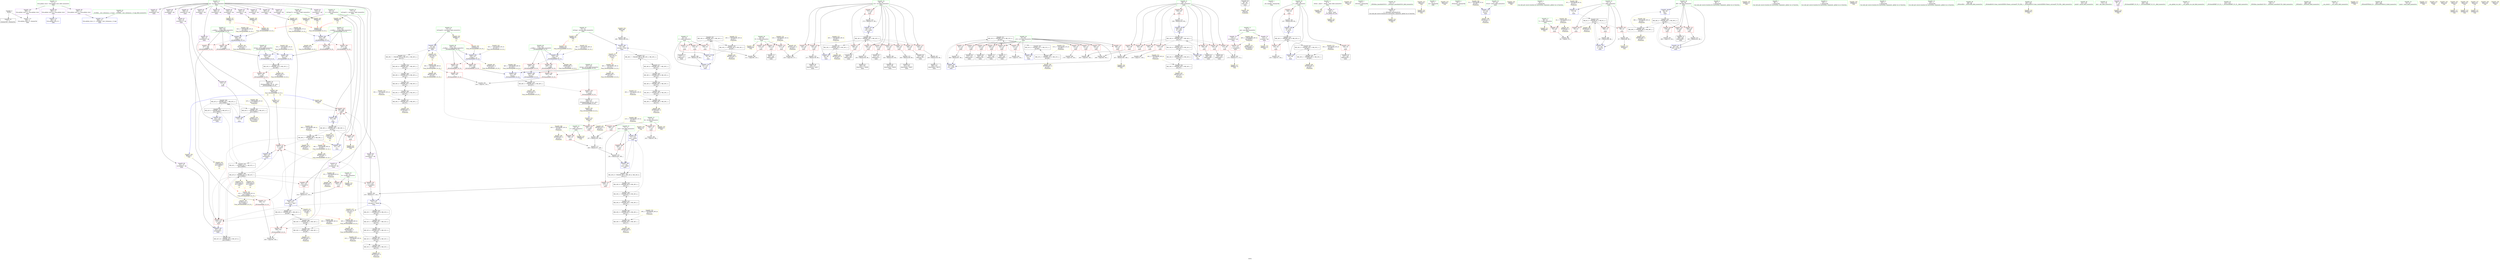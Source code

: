 digraph "SVFG" {
	label="SVFG";

	Node0x558a5b130c30 [shape=record,color=grey,label="{NodeID: 0\nNullPtr}"];
	Node0x558a5b130c30 -> Node0x558a5b15dc00[style=solid];
	Node0x558a5b130c30 -> Node0x558a5b164fc0[style=solid];
	Node0x558a5b18ab40 [shape=record,color=yellow,style=double,label="{NodeID: 360\n36V_1 = ENCHI(MR_36V_0)\npts\{82 \}\nFun[_ZSt3minIiERKT_S2_S2_]}"];
	Node0x558a5b18ab40 -> Node0x558a5b164cf0[style=dashed];
	Node0x558a5b18ab40 -> Node0x558a5b166d70[style=dashed];
	Node0x558a5b16cd10 [shape=record,color=grey,label="{NodeID: 277\n199 = Binary(197, 198, )\n}"];
	Node0x558a5b16cd10 -> Node0x558a5b16ce90[style=solid];
	Node0x558a5b160020 [shape=record,color=blue,label="{NodeID: 194\n79\<--254\nref.tmp72\<--add77\nmain\n}"];
	Node0x558a5b160020 -> Node0x558a5b1640c0[style=dashed];
	Node0x558a5b160020 -> Node0x558a5b1818b0[style=dashed];
	Node0x558a5b160020 -> Node0x558a5b1914b0[style=dashed];
	Node0x558a5b15d390 [shape=record,color=red,label="{NodeID: 111\n282\<--59\n\<--N\nmain\n}"];
	Node0x558a5b15d390 -> Node0x558a5b15ebd0[style=solid];
	Node0x558a5b15b510 [shape=record,color=green,label="{NodeID: 28\n63\<--64\ni10\<--i10_field_insensitive\nmain\n}"];
	Node0x558a5b15b510 -> Node0x558a5b161ea0[style=solid];
	Node0x558a5b15b510 -> Node0x558a5b161f70[style=solid];
	Node0x558a5b15b510 -> Node0x558a5b162040[style=solid];
	Node0x558a5b15b510 -> Node0x558a5b162110[style=solid];
	Node0x558a5b15b510 -> Node0x558a5b1621e0[style=solid];
	Node0x558a5b15b510 -> Node0x558a5b1622b0[style=solid];
	Node0x558a5b15b510 -> Node0x558a5b162380[style=solid];
	Node0x558a5b15b510 -> Node0x558a5b162450[style=solid];
	Node0x558a5b15b510 -> Node0x558a5b162520[style=solid];
	Node0x558a5b15b510 -> Node0x558a5b1625f0[style=solid];
	Node0x558a5b15b510 -> Node0x558a5b1654d0[style=solid];
	Node0x558a5b15b510 -> Node0x558a5b160290[style=solid];
	Node0x558a5b166bb0 [shape=record,color=yellow,style=double,label="{NodeID: 388\nRETMU(46V_3)\npts\{323 \}\nFun[_ZSt3maxIiERKT_S2_S2_]}"];
	Node0x558a5b17a6b0 [shape=record,color=black,label="{NodeID: 305\nMR_28V_3 = PHI(MR_28V_4, MR_28V_2, )\npts\{74 \}\n}"];
	Node0x558a5b17a6b0 -> Node0x558a5b1809b0[style=dashed];
	Node0x558a5b17a6b0 -> Node0x558a5b1845b0[style=dashed];
	Node0x558a5b168630 [shape=record,color=yellow,style=double,label="{NodeID: 222\nAPARM(59)\nCS[]}"];
	Node0x558a5b163220 [shape=record,color=red,label="{NodeID: 139\n165\<--69\n\<--k\nmain\n}"];
	Node0x558a5b163220 -> Node0x558a5b16e690[style=solid];
	Node0x558a5b15de00 [shape=record,color=black,label="{NodeID: 56\n46\<--86\nmain_ret\<--\nmain\n}"];
	Node0x558a5b15de00 -> Node0x558a5b161630[style=solid];
	Node0x558a5b190f50 [shape=record,color=yellow,style=double,label="{NodeID: 416\nRETMU(42V_2)\npts\{120000 \}\nFun[main]}"];
	Node0x558a5b1836b0 [shape=record,color=black,label="{NodeID: 333\nMR_22V_2 = PHI(MR_22V_3, MR_22V_1, )\npts\{68 \}\n}"];
	Node0x558a5b1836b0 -> Node0x558a5b1797b0[style=dashed];
	Node0x558a5b1836b0 -> Node0x558a5b167bd0[style=dashed];
	Node0x558a5b169b30 [shape=record,color=yellow,style=double,label="{NodeID: 250\nARet(174)\nCS[]}"];
	Node0x558a5b169b30 -> Node0x558a5b1659b0[style=solid];
	Node0x558a5b1648e0 [shape=record,color=red,label="{NodeID: 167\n357\<--349\n\<--__a.addr\n_ZSt3minIiERKT_S2_S2_\n}"];
	Node0x558a5b1648e0 -> Node0x558a5b164cf0[style=solid];
	Node0x558a5b15f4c0 [shape=record,color=purple,label="{NodeID: 84\n210\<--10\narrayidx50\<--dp\nmain\n}"];
	Node0x558a5b15f4c0 -> Node0x558a5b169260[style=solid];
	Node0x558a5b1526e0 [shape=record,color=green,label="{NodeID: 1\n7\<--1\n__dso_handle\<--dummyObj\nGlob }"];
	Node0x558a5b17ceb0 [shape=record,color=yellow,style=double,label="{NodeID: 361\n57V_1 = ENCHI(MR_57V_0)\npts\{352 \}\nFun[_ZSt3minIiERKT_S2_S2_]}"];
	Node0x558a5b17ceb0 -> Node0x558a5b160b80[style=dashed];
	Node0x558a5b16ce90 [shape=record,color=grey,label="{NodeID: 278\n201 = Binary(200, 199, )\n}"];
	Node0x558a5b16ce90 -> Node0x558a5b165c20[style=solid];
	Node0x558a5b1600f0 [shape=record,color=blue,label="{NodeID: 195\n264\<--257\narrayidx83\<--\nmain\n}"];
	Node0x558a5b1600f0 -> Node0x558a5b181db0[style=dashed];
	Node0x558a5b15d460 [shape=record,color=red,label="{NodeID: 112\n109\<--61\n\<--i\nmain\n}"];
	Node0x558a5b15d460 -> Node0x558a5b16ee10[style=solid];
	Node0x558a5b15b5e0 [shape=record,color=green,label="{NodeID: 29\n65\<--66\nj\<--j_field_insensitive\nmain\n}"];
	Node0x558a5b15b5e0 -> Node0x558a5b1626c0[style=solid];
	Node0x558a5b15b5e0 -> Node0x558a5b162790[style=solid];
	Node0x558a5b15b5e0 -> Node0x558a5b162860[style=solid];
	Node0x558a5b15b5e0 -> Node0x558a5b1655a0[style=solid];
	Node0x558a5b15b5e0 -> Node0x558a5b165740[style=solid];
	Node0x558a5b166c90 [shape=record,color=yellow,style=double,label="{NodeID: 389\nRETMU(48V_2)\npts\{325 \}\nFun[_ZSt3maxIiERKT_S2_S2_]}"];
	Node0x558a5b17abb0 [shape=record,color=black,label="{NodeID: 306\nMR_30V_3 = PHI(MR_30V_4, MR_30V_2, )\npts\{76 \}\n}"];
	Node0x558a5b17abb0 -> Node0x558a5b180eb0[style=dashed];
	Node0x558a5b17abb0 -> Node0x558a5b184ab0[style=dashed];
	Node0x558a5b168700 [shape=record,color=yellow,style=double,label="{NodeID: 223\nAPARM(4)\nCS[]}"];
	Node0x558a5b1632f0 [shape=record,color=red,label="{NodeID: 140\n172\<--69\n\<--k\nmain\n}"];
	Node0x558a5b1632f0 -> Node0x558a5b16d310[style=solid];
	Node0x558a5b15ded0 [shape=record,color=black,label="{NodeID: 57\n114\<--113\nidxprom\<--\nmain\n}"];
	Node0x558a5b191030 [shape=record,color=yellow,style=double,label="{NodeID: 417\nCSMU(28V_6)\npts\{74 \}\nCS[]|{<s0>12}}"];
	Node0x558a5b191030:s0 -> Node0x558a5b189ab0[style=dashed,color=red];
	Node0x558a5b183bb0 [shape=record,color=black,label="{NodeID: 334\nMR_24V_2 = PHI(MR_24V_3, MR_24V_1, )\npts\{70 \}\n}"];
	Node0x558a5b183bb0 -> Node0x558a5b179cb0[style=dashed];
	Node0x558a5b183bb0 -> Node0x558a5b167cb0[style=dashed];
	Node0x558a5b169bc0 [shape=record,color=yellow,style=double,label="{NodeID: 251\nARet(116)\nCS[]}"];
	Node0x558a5b1649b0 [shape=record,color=red,label="{NodeID: 168\n364\<--349\n\<--__a.addr\n_ZSt3minIiERKT_S2_S2_\n}"];
	Node0x558a5b1649b0 -> Node0x558a5b160d20[style=solid];
	Node0x558a5b15f590 [shape=record,color=purple,label="{NodeID: 85\n213\<--10\narrayidx53\<--dp\nmain\n}"];
	Node0x558a5b159a00 [shape=record,color=green,label="{NodeID: 2\n13\<--1\n_ZSt3cin\<--dummyObj\nGlob }"];
	Node0x558a5b17cf90 [shape=record,color=yellow,style=double,label="{NodeID: 362\n42V_1 = ENCHI(MR_42V_0)\npts\{120000 \}\nFun[_ZSt3minIiERKT_S2_S2_]}"];
	Node0x558a5b17cf90 -> Node0x558a5b164c20[style=dashed];
	Node0x558a5b17cf90 -> Node0x558a5b164cf0[style=dashed];
	Node0x558a5b17cf90 -> Node0x558a5b167200[style=dashed];
	Node0x558a5b16d010 [shape=record,color=grey,label="{NodeID: 279\n205 = Binary(204, 98, )\n}"];
	Node0x558a5b16d010 -> Node0x558a5b15e210[style=solid];
	Node0x558a5b1601c0 [shape=record,color=blue,label="{NodeID: 196\n67\<--268\nj25\<--inc85\nmain\n}"];
	Node0x558a5b1601c0 -> Node0x558a5b17fab0[style=dashed];
	Node0x558a5b15d530 [shape=record,color=red,label="{NodeID: 113\n113\<--61\n\<--i\nmain\n}"];
	Node0x558a5b15d530 -> Node0x558a5b15ded0[style=solid];
	Node0x558a5b15b6b0 [shape=record,color=green,label="{NodeID: 30\n67\<--68\nj25\<--j25_field_insensitive\nmain\n}"];
	Node0x558a5b15b6b0 -> Node0x558a5b162930[style=solid];
	Node0x558a5b15b6b0 -> Node0x558a5b162a00[style=solid];
	Node0x558a5b15b6b0 -> Node0x558a5b162ad0[style=solid];
	Node0x558a5b15b6b0 -> Node0x558a5b162ba0[style=solid];
	Node0x558a5b15b6b0 -> Node0x558a5b162c70[style=solid];
	Node0x558a5b15b6b0 -> Node0x558a5b162d40[style=solid];
	Node0x558a5b15b6b0 -> Node0x558a5b162e10[style=solid];
	Node0x558a5b15b6b0 -> Node0x558a5b162ee0[style=solid];
	Node0x558a5b15b6b0 -> Node0x558a5b162fb0[style=solid];
	Node0x558a5b15b6b0 -> Node0x558a5b163080[style=solid];
	Node0x558a5b15b6b0 -> Node0x558a5b165810[style=solid];
	Node0x558a5b15b6b0 -> Node0x558a5b1601c0[style=solid];
	Node0x558a5b166d70 [shape=record,color=yellow,style=double,label="{NodeID: 390\nRETMU(36V_1)\npts\{82 \}\nFun[_ZSt3minIiERKT_S2_S2_]}"];
	Node0x558a5b17b0b0 [shape=record,color=black,label="{NodeID: 307\nMR_32V_3 = PHI(MR_32V_4, MR_32V_2, )\npts\{78 \}\n}"];
	Node0x558a5b17b0b0 -> Node0x558a5b164190[style=dashed];
	Node0x558a5b17b0b0 -> Node0x558a5b1813b0[style=dashed];
	Node0x558a5b17b0b0 -> Node0x558a5b184fb0[style=dashed];
	Node0x558a5b1687d0 [shape=record,color=yellow,style=double,label="{NodeID: 224\nAPARM(30)\nCS[]}"];
	Node0x558a5b1633c0 [shape=record,color=red,label="{NodeID: 141\n181\<--69\n\<--k\nmain\n}"];
	Node0x558a5b1633c0 -> Node0x558a5b16df10[style=solid];
	Node0x558a5b15dfa0 [shape=record,color=black,label="{NodeID: 58\n138\<--137\nidxprom18\<--add17\nmain\n}"];
	Node0x558a5b191190 [shape=record,color=yellow,style=double,label="{NodeID: 418\nCSMU(30V_6)\npts\{76 \}\nCS[]|{<s0>12}}"];
	Node0x558a5b191190:s0 -> Node0x558a5b18a5d0[style=dashed,color=red];
	Node0x558a5b1840b0 [shape=record,color=black,label="{NodeID: 335\nMR_26V_2 = PHI(MR_26V_3, MR_26V_1, )\npts\{72 \}\n}"];
	Node0x558a5b1840b0 -> Node0x558a5b17a1b0[style=dashed];
	Node0x558a5b1840b0 -> Node0x558a5b190880[style=dashed];
	Node0x558a5b169c50 [shape=record,color=yellow,style=double,label="{NodeID: 252\nARet(297)\nCS[]}"];
	Node0x558a5b169c50 -> Node0x558a5b168e50[style=solid];
	Node0x558a5b164a80 [shape=record,color=red,label="{NodeID: 169\n355\<--351\n\<--__b.addr\n_ZSt3minIiERKT_S2_S2_\n}"];
	Node0x558a5b164a80 -> Node0x558a5b164c20[style=solid];
	Node0x558a5b15f660 [shape=record,color=purple,label="{NodeID: 86\n216\<--10\narrayidx55\<--dp\nmain\n}"];
	Node0x558a5b15f660 -> Node0x558a5b163e50[style=solid];
	Node0x558a5b159a90 [shape=record,color=green,label="{NodeID: 3\n14\<--1\n.str\<--dummyObj\nGlob }"];
	Node0x558a5b17d070 [shape=record,color=yellow,style=double,label="{NodeID: 363\n60V_1 = ENCHI(MR_60V_0)\npts\{78 80 \}\nFun[_ZSt3minIiERKT_S2_S2_]}"];
	Node0x558a5b17d070 -> Node0x558a5b164c20[style=dashed];
	Node0x558a5b17d070 -> Node0x558a5b166f60[style=dashed];
	Node0x558a5b16d190 [shape=record,color=grey,label="{NodeID: 280\n189 = Binary(188, 98, )\n}"];
	Node0x558a5b16d190 -> Node0x558a5b165a80[style=solid];
	Node0x558a5b160290 [shape=record,color=blue,label="{NodeID: 197\n63\<--273\ni10\<--inc88\nmain\n}"];
	Node0x558a5b160290 -> Node0x558a5b178db0[style=dashed];
	Node0x558a5b15d600 [shape=record,color=red,label="{NodeID: 114\n118\<--61\n\<--i\nmain\n}"];
	Node0x558a5b15d600 -> Node0x558a5b1619f0[style=solid];
	Node0x558a5b15b780 [shape=record,color=green,label="{NodeID: 31\n69\<--70\nk\<--k_field_insensitive\nmain\n}"];
	Node0x558a5b15b780 -> Node0x558a5b163150[style=solid];
	Node0x558a5b15b780 -> Node0x558a5b163220[style=solid];
	Node0x558a5b15b780 -> Node0x558a5b1632f0[style=solid];
	Node0x558a5b15b780 -> Node0x558a5b1633c0[style=solid];
	Node0x558a5b15b780 -> Node0x558a5b163490[style=solid];
	Node0x558a5b15b780 -> Node0x558a5b163560[style=solid];
	Node0x558a5b15b780 -> Node0x558a5b163630[style=solid];
	Node0x558a5b15b780 -> Node0x558a5b163700[style=solid];
	Node0x558a5b15b780 -> Node0x558a5b1658e0[style=solid];
	Node0x558a5b15b780 -> Node0x558a5b15ff50[style=solid];
	Node0x558a5b166e80 [shape=record,color=yellow,style=double,label="{NodeID: 391\nRETMU(53V_3)\npts\{348 \}\nFun[_ZSt3minIiERKT_S2_S2_]}"];
	Node0x558a5b17b5b0 [shape=record,color=black,label="{NodeID: 308\nMR_34V_3 = PHI(MR_34V_4, MR_34V_2, )\npts\{80 \}\n}"];
	Node0x558a5b17b5b0 -> Node0x558a5b164190[style=dashed];
	Node0x558a5b17b5b0 -> Node0x558a5b1818b0[style=dashed];
	Node0x558a5b17b5b0 -> Node0x558a5b1854b0[style=dashed];
	Node0x558a5b1688a0 [shape=record,color=yellow,style=double,label="{NodeID: 225\nAPARM(28)\nCS[]}"];
	Node0x558a5b163490 [shape=record,color=red,label="{NodeID: 142\n185\<--69\n\<--k\nmain\n}"];
	Node0x558a5b163490 -> Node0x558a5b1616f0[style=solid];
	Node0x558a5b15e070 [shape=record,color=black,label="{NodeID: 59\n141\<--140\nidxprom20\<--\nmain\n}"];
	Node0x558a5b191270 [shape=record,color=yellow,style=double,label="{NodeID: 419\nCSMU(32V_6)\npts\{78 \}\nCS[]|{<s0>13}}"];
	Node0x558a5b191270:s0 -> Node0x558a5b17d070[style=dashed,color=red];
	Node0x558a5b1845b0 [shape=record,color=black,label="{NodeID: 336\nMR_28V_2 = PHI(MR_28V_3, MR_28V_1, )\npts\{74 \}\n}"];
	Node0x558a5b1845b0 -> Node0x558a5b17a6b0[style=dashed];
	Node0x558a5b1845b0 -> Node0x558a5b190930[style=dashed];
	Node0x558a5b169ce0 [shape=record,color=yellow,style=double,label="{NodeID: 253\nARet(300)\nCS[]}"];
	Node0x558a5b164b50 [shape=record,color=red,label="{NodeID: 170\n361\<--351\n\<--__b.addr\n_ZSt3minIiERKT_S2_S2_\n}"];
	Node0x558a5b164b50 -> Node0x558a5b160c50[style=solid];
	Node0x558a5b15f730 [shape=record,color=purple,label="{NodeID: 87\n228\<--10\narrayidx60\<--dp\nmain\n}"];
	Node0x558a5b159b20 [shape=record,color=green,label="{NodeID: 4\n16\<--1\n_ZSt4cout\<--dummyObj\nGlob }"];
	Node0x558a5b17d150 [shape=record,color=yellow,style=double,label="{NodeID: 364\n2V_1 = ENCHI(MR_2V_0)\npts\{48 \}\nFun[main]}"];
	Node0x558a5b17d150 -> Node0x558a5b1650c0[style=dashed];
	Node0x558a5b16d310 [shape=record,color=grey,label="{NodeID: 281\n173 = Binary(171, 172, )\n}"];
	Node0x558a5b16d310 -> Node0x558a5b168a40[style=solid];
	Node0x558a5b160360 [shape=record,color=blue,label="{NodeID: 198\n81\<--144\nc\<--\nmain\n}"];
	Node0x558a5b160360 -> Node0x558a5b1886b0[style=dashed];
	Node0x558a5b161ea0 [shape=record,color=red,label="{NodeID: 115\n126\<--63\n\<--i10\nmain\n}"];
	Node0x558a5b161ea0 -> Node0x558a5b16ec90[style=solid];
	Node0x558a5b15b850 [shape=record,color=green,label="{NodeID: 32\n71\<--72\ncost\<--cost_field_insensitive\nmain\n}"];
	Node0x558a5b15b850 -> Node0x558a5b1637d0[style=solid];
	Node0x558a5b15b850 -> Node0x558a5b1638a0[style=solid];
	Node0x558a5b15b850 -> Node0x558a5b1659b0[style=solid];
	Node0x558a5b15b850 -> Node0x558a5b165c20[style=solid];
	Node0x558a5b166f60 [shape=record,color=yellow,style=double,label="{NodeID: 392\nRETMU(60V_1)\npts\{78 80 \}\nFun[_ZSt3minIiERKT_S2_S2_]}"];
	Node0x558a5b17bab0 [shape=record,color=black,label="{NodeID: 309\nMR_42V_4 = PHI(MR_42V_7, MR_42V_3, )\npts\{120000 \}\n}"];
	Node0x558a5b17bab0 -> Node0x558a5b164190[style=dashed];
	Node0x558a5b17bab0 -> Node0x558a5b17dcb0[style=dashed];
	Node0x558a5b17bab0 -> Node0x558a5b1863b0[style=dashed];
	Node0x558a5b17bab0 -> Node0x558a5b191850[style=dashed];
	Node0x558a5b168970 [shape=record,color=yellow,style=double,label="{NodeID: 226\nAPARM(7)\nCS[]}"];
	Node0x558a5b163560 [shape=record,color=red,label="{NodeID: 143\n208\<--69\n\<--k\nmain\n}"];
	Node0x558a5b163560 -> Node0x558a5b15e2e0[style=solid];
	Node0x558a5b15e140 [shape=record,color=black,label="{NodeID: 60\n169\<--168\nidxprom34\<--\nmain\n}"];
	Node0x558a5b1913d0 [shape=record,color=yellow,style=double,label="{NodeID: 420\nCSMU(42V_8)\npts\{120000 \}\nCS[]|{<s0>13}}"];
	Node0x558a5b1913d0:s0 -> Node0x558a5b17cf90[style=dashed,color=red];
	Node0x558a5b184ab0 [shape=record,color=black,label="{NodeID: 337\nMR_30V_2 = PHI(MR_30V_3, MR_30V_1, )\npts\{76 \}\n}"];
	Node0x558a5b184ab0 -> Node0x558a5b17abb0[style=dashed];
	Node0x558a5b184ab0 -> Node0x558a5b190a10[style=dashed];
	Node0x558a5b169d70 [shape=record,color=yellow,style=double,label="{NodeID: 254\nARet(188)\nCS[]}"];
	Node0x558a5b169d70 -> Node0x558a5b16d190[style=solid];
	Node0x558a5b164c20 [shape=record,color=red,label="{NodeID: 171\n356\<--355\n\<--\n_ZSt3minIiERKT_S2_S2_\n}"];
	Node0x558a5b164c20 -> Node0x558a5b16dc10[style=solid];
	Node0x558a5b15f800 [shape=record,color=purple,label="{NodeID: 88\n231\<--10\narrayidx62\<--dp\nmain\n}"];
	Node0x558a5b15f800 -> Node0x558a5b15fe80[style=solid];
	Node0x558a5b159bb0 [shape=record,color=green,label="{NodeID: 5\n18\<--1\n\<--dummyObj\nCan only get source location for instruction, argument, global var or function.}"];
	Node0x558a5b17d260 [shape=record,color=yellow,style=double,label="{NodeID: 365\n4V_1 = ENCHI(MR_4V_0)\npts\{50 \}\nFun[main]}"];
	Node0x558a5b17d260 -> Node0x558a5b15cb70[style=dashed];
	Node0x558a5b17d260 -> Node0x558a5b1673f0[style=dashed];
	Node0x558a5b16d490 [shape=record,color=grey,label="{NodeID: 282\n147 = Binary(146, 98, )\n}"];
	Node0x558a5b16d490 -> Node0x558a5b165740[style=solid];
	Node0x558a5b160430 [shape=record,color=blue,label="{NodeID: 199\n83\<--86\ni90\<--\nmain\n}"];
	Node0x558a5b160430 -> Node0x558a5b188bb0[style=dashed];
	Node0x558a5b161f70 [shape=record,color=red,label="{NodeID: 116\n136\<--63\n\<--i10\nmain\n}"];
	Node0x558a5b161f70 -> Node0x558a5b16cb90[style=solid];
	Node0x558a5b15b920 [shape=record,color=green,label="{NodeID: 33\n73\<--74\nref.tmp\<--ref.tmp_field_insensitive\nmain\n}"];
	Node0x558a5b15b920 -> Node0x558a5b165a80[style=solid];
	Node0x558a5b15b920 -> Node0x558a5b1690c0[style=solid];
	Node0x558a5b167040 [shape=record,color=yellow,style=double,label="{NodeID: 393\nRETMU(55V_2)\npts\{350 \}\nFun[_ZSt3minIiERKT_S2_S2_]}"];
	Node0x558a5b17bfb0 [shape=record,color=black,label="{NodeID: 310\nMR_46V_3 = PHI(MR_46V_4, MR_46V_2, )\npts\{323 \}\n}"];
	Node0x558a5b17bfb0 -> Node0x558a5b164260[style=dashed];
	Node0x558a5b17bfb0 -> Node0x558a5b166bb0[style=dashed];
	Node0x558a5b168a40 [shape=record,color=yellow,style=double,label="{NodeID: 227\nAPARM(173)\nCS[]}"];
	Node0x558a5b163630 [shape=record,color=red,label="{NodeID: 144\n229\<--69\n\<--k\nmain\n}"];
	Node0x558a5b163630 -> Node0x558a5b15e620[style=solid];
	Node0x558a5b15e210 [shape=record,color=black,label="{NodeID: 61\n206\<--205\nidxprom47\<--add46\nmain\n}"];
	Node0x558a5b1914b0 [shape=record,color=yellow,style=double,label="{NodeID: 421\nCSMU(34V_5)\npts\{80 \}\nCS[]|{<s0>14}}"];
	Node0x558a5b1914b0:s0 -> Node0x558a5b17d070[style=dashed,color=red];
	Node0x558a5b184fb0 [shape=record,color=black,label="{NodeID: 338\nMR_32V_2 = PHI(MR_32V_3, MR_32V_1, )\npts\{78 \}\n}"];
	Node0x558a5b184fb0 -> Node0x558a5b17b0b0[style=dashed];
	Node0x558a5b184fb0 -> Node0x558a5b190af0[style=dashed];
	Node0x558a5b169e00 [shape=record,color=yellow,style=double,label="{NodeID: 255\nARet(192)\nCS[]}"];
	Node0x558a5b169e00 -> Node0x558a5b163d80[style=solid];
	Node0x558a5b164cf0 [shape=record,color=red,label="{NodeID: 172\n358\<--357\n\<--\n_ZSt3minIiERKT_S2_S2_\n}"];
	Node0x558a5b164cf0 -> Node0x558a5b16dc10[style=solid];
	Node0x558a5b15f8d0 [shape=record,color=purple,label="{NodeID: 89\n242\<--10\narrayidx69\<--dp\nmain\n}"];
	Node0x558a5b15a3f0 [shape=record,color=green,label="{NodeID: 6\n86\<--1\n\<--dummyObj\nCan only get source location for instruction, argument, global var or function.}"];
	Node0x558a5b17d340 [shape=record,color=yellow,style=double,label="{NodeID: 366\n6V_1 = ENCHI(MR_6V_0)\npts\{52 \}\nFun[main]}"];
	Node0x558a5b17d340 -> Node0x558a5b165190[style=dashed];
	Node0x558a5b16d610 [shape=record,color=grey,label="{NodeID: 283\n219 = Binary(217, 218, )\n}"];
	Node0x558a5b16d610 -> Node0x558a5b165cf0[style=solid];
	Node0x558a5b160500 [shape=record,color=blue,label="{NodeID: 200\n81\<--289\nc\<--\nmain\n}"];
	Node0x558a5b160500 -> Node0x558a5b1886b0[style=dashed];
	Node0x558a5b162040 [shape=record,color=red,label="{NodeID: 117\n168\<--63\n\<--i10\nmain\n}"];
	Node0x558a5b162040 -> Node0x558a5b15e140[style=solid];
	Node0x558a5b15b9f0 [shape=record,color=green,label="{NodeID: 34\n75\<--76\nref.tmp43\<--ref.tmp43_field_insensitive\nmain\n}"];
	Node0x558a5b15b9f0 -> Node0x558a5b165b50[style=solid];
	Node0x558a5b15b9f0 -> Node0x558a5b169190[style=solid];
	Node0x558a5b167120 [shape=record,color=yellow,style=double,label="{NodeID: 394\nRETMU(57V_2)\npts\{352 \}\nFun[_ZSt3minIiERKT_S2_S2_]}"];
	Node0x558a5b17c4b0 [shape=record,color=black,label="{NodeID: 311\nMR_26V_8 = PHI(MR_26V_7, MR_26V_6, MR_26V_6, )\npts\{72 \}\n}"];
	Node0x558a5b17c4b0 -> Node0x558a5b1638a0[style=dashed];
	Node0x558a5b17c4b0 -> Node0x558a5b17e1b0[style=dashed];
	Node0x558a5b168b10 [shape=record,color=yellow,style=double,label="{NodeID: 228\nAPARM(13)\nCS[]}"];
	Node0x558a5b163700 [shape=record,color=red,label="{NodeID: 145\n235\<--69\n\<--k\nmain\n}"];
	Node0x558a5b163700 -> Node0x558a5b16c590[style=solid];
	Node0x558a5b15e2e0 [shape=record,color=black,label="{NodeID: 62\n209\<--208\nidxprom49\<--\nmain\n}"];
	Node0x558a5b191610 [shape=record,color=yellow,style=double,label="{NodeID: 422\nCSMU(42V_8)\npts\{120000 \}\nCS[]|{<s0>14}}"];
	Node0x558a5b191610:s0 -> Node0x558a5b17cf90[style=dashed,color=red];
	Node0x558a5b1854b0 [shape=record,color=black,label="{NodeID: 339\nMR_34V_2 = PHI(MR_34V_3, MR_34V_1, )\npts\{80 \}\n}"];
	Node0x558a5b1854b0 -> Node0x558a5b17b5b0[style=dashed];
	Node0x558a5b1854b0 -> Node0x558a5b190bd0[style=dashed];
	Node0x558a5b169e90 [shape=record,color=yellow,style=double,label="{NodeID: 256\nARet(221)\nCS[]}"];
	Node0x558a5b169e90 -> Node0x558a5b163f20[style=solid];
	Node0x558a5b164dc0 [shape=record,color=blue,label="{NodeID: 173\n381\<--18\nllvm.global_ctors_0\<--\nGlob }"];
	Node0x558a5b15f9a0 [shape=record,color=purple,label="{NodeID: 90\n245\<--10\narrayidx71\<--dp\nmain\n}"];
	Node0x558a5b15f9a0 -> Node0x558a5b169400[style=solid];
	Node0x558a5b15a480 [shape=record,color=green,label="{NodeID: 7\n98\<--1\n\<--dummyObj\nCan only get source location for instruction, argument, global var or function.}"];
	Node0x558a5b17d420 [shape=record,color=yellow,style=double,label="{NodeID: 367\n8V_1 = ENCHI(MR_8V_0)\npts\{54 \}\nFun[main]}"];
	Node0x558a5b17d420 -> Node0x558a5b15ceb0[style=dashed];
	Node0x558a5b17d420 -> Node0x558a5b1675b0[style=dashed];
	Node0x558a5b16d790 [shape=record,color=grey,label="{NodeID: 284\n97 = Binary(96, 98, )\n}"];
	Node0x558a5b16d790 -> Node0x558a5b167fb0[style=solid];
	Node0x558a5b1605d0 [shape=record,color=blue,label="{NodeID: 201\n83\<--293\ni90\<--inc100\nmain\n}"];
	Node0x558a5b1605d0 -> Node0x558a5b188bb0[style=dashed];
	Node0x558a5b162110 [shape=record,color=red,label="{NodeID: 118\n204\<--63\n\<--i10\nmain\n}"];
	Node0x558a5b162110 -> Node0x558a5b16d010[style=solid];
	Node0x558a5b15bac0 [shape=record,color=green,label="{NodeID: 35\n77\<--78\nref.tmp51\<--ref.tmp51_field_insensitive\nmain\n}"];
	Node0x558a5b15bac0 -> Node0x558a5b165cf0[style=solid];
	Node0x558a5b15bac0 -> Node0x558a5b169330[style=solid];
	Node0x558a5b167200 [shape=record,color=yellow,style=double,label="{NodeID: 395\nRETMU(42V_1)\npts\{120000 \}\nFun[_ZSt3minIiERKT_S2_S2_]}"];
	Node0x558a5b17c9b0 [shape=record,color=black,label="{NodeID: 312\nMR_28V_7 = PHI(MR_28V_6, MR_28V_5, MR_28V_5, )\npts\{74 \}\n}"];
	Node0x558a5b17c9b0 -> Node0x558a5b17e6b0[style=dashed];
	Node0x558a5b168be0 [shape=record,color=yellow,style=double,label="{NodeID: 229\nAPARM(115)\nCS[]}"];
	Node0x558a5b1637d0 [shape=record,color=red,label="{NodeID: 146\n200\<--71\n\<--cost\nmain\n}"];
	Node0x558a5b1637d0 -> Node0x558a5b16ce90[style=solid];
	Node0x558a5b15e3b0 [shape=record,color=black,label="{NodeID: 63\n212\<--211\nidxprom52\<--\nmain\n}"];
	Node0x558a5b1916f0 [shape=record,color=yellow,style=double,label="{NodeID: 423\nCSMU(36V_4)\npts\{82 \}\nCS[]|{<s0>15}}"];
	Node0x558a5b1916f0:s0 -> Node0x558a5b18ab40[style=dashed,color=red];
	Node0x558a5b1859b0 [shape=record,color=black,label="{NodeID: 340\nMR_36V_2 = PHI(MR_36V_4, MR_36V_1, )\npts\{82 \}\n}"];
	Node0x558a5b1859b0 -> Node0x558a5b163f20[style=dashed];
	Node0x558a5b1859b0 -> Node0x558a5b1640c0[style=dashed];
	Node0x558a5b1859b0 -> Node0x558a5b160360[style=dashed];
	Node0x558a5b1859b0 -> Node0x558a5b190cb0[style=dashed];
	Node0x558a5b169f20 [shape=record,color=yellow,style=double,label="{NodeID: 257\nARet(256)\nCS[]}"];
	Node0x558a5b169f20 -> Node0x558a5b1640c0[style=solid];
	Node0x558a5b164ec0 [shape=record,color=blue,label="{NodeID: 174\n382\<--19\nllvm.global_ctors_1\<--_GLOBAL__sub_I_kitamasa_1_0.cpp\nGlob }"];
	Node0x558a5b15fa70 [shape=record,color=purple,label="{NodeID: 91\n248\<--10\narrayidx74\<--dp\nmain\n}"];
	Node0x558a5b15a510 [shape=record,color=green,label="{NodeID: 8\n134\<--1\n\<--dummyObj\nCan only get source location for instruction, argument, global var or function.}"];
	Node0x558a5b17d500 [shape=record,color=yellow,style=double,label="{NodeID: 368\n10V_1 = ENCHI(MR_10V_0)\npts\{56 \}\nFun[main]}"];
	Node0x558a5b17d500 -> Node0x558a5b15cf80[style=dashed];
	Node0x558a5b17d500 -> Node0x558a5b167690[style=dashed];
	Node0x558a5b16d910 [shape=record,color=grey,label="{NodeID: 285\n226 = Binary(225, 98, )\n}"];
	Node0x558a5b16d910 -> Node0x558a5b15e550[style=solid];
	Node0x558a5b1606a0 [shape=record,color=blue,label="{NodeID: 202\n51\<--307\nt\<--inc105\nmain\n}"];
	Node0x558a5b1606a0 -> Node0x558a5b1822b0[style=dashed];
	Node0x558a5b1621e0 [shape=record,color=red,label="{NodeID: 119\n211\<--63\n\<--i10\nmain\n}"];
	Node0x558a5b1621e0 -> Node0x558a5b15e3b0[style=solid];
	Node0x558a5b15bb90 [shape=record,color=green,label="{NodeID: 36\n79\<--80\nref.tmp72\<--ref.tmp72_field_insensitive\nmain\n}"];
	Node0x558a5b15bb90 -> Node0x558a5b160020[style=solid];
	Node0x558a5b15bb90 -> Node0x558a5b1694d0[style=solid];
	Node0x558a5b1672e0 [shape=record,color=yellow,style=double,label="{NodeID: 396\nRETMU(2V_2)\npts\{48 \}\nFun[main]}"];
	Node0x558a5b17d6c0 [shape=record,color=black,label="{NodeID: 313\nMR_30V_7 = PHI(MR_30V_6, MR_30V_5, MR_30V_5, )\npts\{76 \}\n}"];
	Node0x558a5b17d6c0 -> Node0x558a5b17ebb0[style=dashed];
	Node0x558a5b168cb0 [shape=record,color=yellow,style=double,label="{NodeID: 230\nAPARM(16)\nCS[]}"];
	Node0x558a5b1638a0 [shape=record,color=red,label="{NodeID: 147\n218\<--71\n\<--cost\nmain\n}"];
	Node0x558a5b1638a0 -> Node0x558a5b16d610[style=solid];
	Node0x558a5b15e480 [shape=record,color=black,label="{NodeID: 64\n215\<--214\nidxprom54\<--\nmain\n}"];
	Node0x558a5b191850 [shape=record,color=yellow,style=double,label="{NodeID: 424\nCSMU(42V_4)\npts\{120000 \}\nCS[]|{<s0>15}}"];
	Node0x558a5b191850:s0 -> Node0x558a5b17cf90[style=dashed,color=red];
	Node0x558a5b185eb0 [shape=record,color=black,label="{NodeID: 341\nMR_38V_2 = PHI(MR_38V_4, MR_38V_1, )\npts\{84 \}\n}"];
	Node0x558a5b185eb0 -> Node0x558a5b160430[style=dashed];
	Node0x558a5b185eb0 -> Node0x558a5b190d90[style=dashed];
	Node0x558a5b169fb0 [shape=record,color=yellow,style=double,label="{NodeID: 258\nARet(288)\nCS[]}"];
	Node0x558a5b169fb0 -> Node0x558a5b164190[style=solid];
	Node0x558a5b164fc0 [shape=record,color=blue, style = dotted,label="{NodeID: 175\n383\<--3\nllvm.global_ctors_2\<--dummyVal\nGlob }"];
	Node0x558a5b15fb40 [shape=record,color=purple,label="{NodeID: 92\n251\<--10\narrayidx76\<--dp\nmain\n}"];
	Node0x558a5b15fb40 -> Node0x558a5b163ff0[style=solid];
	Node0x558a5b15a5a0 [shape=record,color=green,label="{NodeID: 9\n144\<--1\n\<--dummyObj\nCan only get source location for instruction, argument, global var or function.}"];
	Node0x558a5b17d5e0 [shape=record,color=yellow,style=double,label="{NodeID: 369\n12V_1 = ENCHI(MR_12V_0)\npts\{58 \}\nFun[main]}"];
	Node0x558a5b17d5e0 -> Node0x558a5b15d050[style=dashed];
	Node0x558a5b17d5e0 -> Node0x558a5b15d120[style=dashed];
	Node0x558a5b17d5e0 -> Node0x558a5b167770[style=dashed];
	Node0x558a5b16da90 [shape=record,color=grey,label="{NodeID: 286\n197 = Binary(195, 196, )\n}"];
	Node0x558a5b16da90 -> Node0x558a5b16cd10[style=solid];
	Node0x558a5b160770 [shape=record,color=blue,label="{NodeID: 203\n324\<--320\n__a.addr\<--__a\n_ZSt3maxIiERKT_S2_S2_\n}"];
	Node0x558a5b160770 -> Node0x558a5b164330[style=dashed];
	Node0x558a5b160770 -> Node0x558a5b164400[style=dashed];
	Node0x558a5b160770 -> Node0x558a5b166c90[style=dashed];
	Node0x558a5b1622b0 [shape=record,color=red,label="{NodeID: 120\n225\<--63\n\<--i10\nmain\n}"];
	Node0x558a5b1622b0 -> Node0x558a5b16d910[style=solid];
	Node0x558a5b15bc60 [shape=record,color=green,label="{NodeID: 37\n81\<--82\nc\<--c_field_insensitive\nmain\n}"];
	Node0x558a5b15bc60 -> Node0x558a5b163970[style=solid];
	Node0x558a5b15bc60 -> Node0x558a5b160360[style=solid];
	Node0x558a5b15bc60 -> Node0x558a5b160500[style=solid];
	Node0x558a5b15bc60 -> Node0x558a5b1695a0[style=solid];
	Node0x558a5b1673f0 [shape=record,color=yellow,style=double,label="{NodeID: 397\nRETMU(4V_1)\npts\{50 \}\nFun[main]}"];
	Node0x558a5b17d7b0 [shape=record,color=black,label="{NodeID: 314\nMR_20V_5 = PHI(MR_20V_6, MR_20V_4, )\npts\{66 \}\n}"];
	Node0x558a5b17d7b0 -> Node0x558a5b1626c0[style=dashed];
	Node0x558a5b17d7b0 -> Node0x558a5b162790[style=dashed];
	Node0x558a5b17d7b0 -> Node0x558a5b162860[style=dashed];
	Node0x558a5b17d7b0 -> Node0x558a5b165740[style=dashed];
	Node0x558a5b17d7b0 -> Node0x558a5b1792b0[style=dashed];
	Node0x558a5b168d80 [shape=record,color=yellow,style=double,label="{NodeID: 231\nAPARM(296)\nCS[]}"];
	Node0x558a5b163970 [shape=record,color=red,label="{NodeID: 148\n296\<--81\n\<--c\nmain\n}"];
	Node0x558a5b163970 -> Node0x558a5b168d80[style=solid];
	Node0x558a5b15e550 [shape=record,color=black,label="{NodeID: 65\n227\<--226\nidxprom59\<--add58\nmain\n}"];
	Node0x558a5b1863b0 [shape=record,color=black,label="{NodeID: 342\nMR_42V_2 = PHI(MR_42V_4, MR_42V_1, )\npts\{120000 \}\n}"];
	Node0x558a5b1863b0 -> Node0x558a5b165400[style=dashed];
	Node0x558a5b1863b0 -> Node0x558a5b190f50[style=dashed];
	Node0x558a5b16a070 [shape=record,color=yellow,style=double,label="{NodeID: 259\nFPARM(320)\nFun[_ZSt3maxIiERKT_S2_S2_]}"];
	Node0x558a5b16a070 -> Node0x558a5b160770[style=solid];
	Node0x558a5b1650c0 [shape=record,color=blue,label="{NodeID: 176\n47\<--86\nretval\<--\nmain\n}"];
	Node0x558a5b1650c0 -> Node0x558a5b1672e0[style=dashed];
	Node0x558a5b15fc10 [shape=record,color=purple,label="{NodeID: 93\n261\<--10\narrayidx81\<--dp\nmain\n}"];
	Node0x558a5b15a630 [shape=record,color=green,label="{NodeID: 10\n159\<--1\n\<--dummyObj\nCan only get source location for instruction, argument, global var or function.}"];
	Node0x558a5b18bc30 [shape=record,color=yellow,style=double,label="{NodeID: 370\n14V_1 = ENCHI(MR_14V_0)\npts\{60 \}\nFun[main]}"];
	Node0x558a5b18bc30 -> Node0x558a5b15d1f0[style=dashed];
	Node0x558a5b18bc30 -> Node0x558a5b15d2c0[style=dashed];
	Node0x558a5b18bc30 -> Node0x558a5b15d390[style=dashed];
	Node0x558a5b18bc30 -> Node0x558a5b167850[style=dashed];
	Node0x558a5b16dc10 [shape=record,color=grey,label="{NodeID: 287\n359 = cmp(356, 358, )\n}"];
	Node0x558a5b160840 [shape=record,color=blue,label="{NodeID: 204\n326\<--321\n__b.addr\<--__b\n_ZSt3maxIiERKT_S2_S2_\n}"];
	Node0x558a5b160840 -> Node0x558a5b1644d0[style=dashed];
	Node0x558a5b160840 -> Node0x558a5b1645a0[style=dashed];
	Node0x558a5b160840 -> Node0x558a5b166ad0[style=dashed];
	Node0x558a5b162380 [shape=record,color=red,label="{NodeID: 121\n239\<--63\n\<--i10\nmain\n}"];
	Node0x558a5b162380 -> Node0x558a5b16ca10[style=solid];
	Node0x558a5b15bd30 [shape=record,color=green,label="{NodeID: 38\n83\<--84\ni90\<--i90_field_insensitive\nmain\n}"];
	Node0x558a5b15bd30 -> Node0x558a5b163a40[style=solid];
	Node0x558a5b15bd30 -> Node0x558a5b163b10[style=solid];
	Node0x558a5b15bd30 -> Node0x558a5b163be0[style=solid];
	Node0x558a5b15bd30 -> Node0x558a5b160430[style=solid];
	Node0x558a5b15bd30 -> Node0x558a5b1605d0[style=solid];
	Node0x558a5b1674d0 [shape=record,color=yellow,style=double,label="{NodeID: 398\nRETMU(6V_3)\npts\{52 \}\nFun[main]}"];
	Node0x558a5b17dcb0 [shape=record,color=black,label="{NodeID: 315\nMR_42V_5 = PHI(MR_42V_6, MR_42V_4, )\npts\{120000 \}\n}"];
	Node0x558a5b17dcb0 -> Node0x558a5b165670[style=dashed];
	Node0x558a5b17dcb0 -> Node0x558a5b181db0[style=dashed];
	Node0x558a5b168e50 [shape=record,color=yellow,style=double,label="{NodeID: 232\nAPARM(297)\nCS[]}"];
	Node0x558a5b163a40 [shape=record,color=red,label="{NodeID: 149\n279\<--83\n\<--i90\nmain\n}"];
	Node0x558a5b163a40 -> Node0x558a5b16e210[style=solid];
	Node0x558a5b15e620 [shape=record,color=black,label="{NodeID: 66\n230\<--229\nidxprom61\<--\nmain\n}"];
	Node0x558a5b1868b0 [shape=record,color=black,label="{NodeID: 343\nMR_24V_6 = PHI(MR_24V_7, MR_24V_5, )\npts\{70 \}\n}"];
	Node0x558a5b1868b0 -> Node0x558a5b163150[style=dashed];
	Node0x558a5b1868b0 -> Node0x558a5b163220[style=dashed];
	Node0x558a5b1868b0 -> Node0x558a5b1632f0[style=dashed];
	Node0x558a5b1868b0 -> Node0x558a5b1633c0[style=dashed];
	Node0x558a5b1868b0 -> Node0x558a5b163490[style=dashed];
	Node0x558a5b1868b0 -> Node0x558a5b163560[style=dashed];
	Node0x558a5b1868b0 -> Node0x558a5b163630[style=dashed];
	Node0x558a5b1868b0 -> Node0x558a5b163700[style=dashed];
	Node0x558a5b1868b0 -> Node0x558a5b15ff50[style=dashed];
	Node0x558a5b1868b0 -> Node0x558a5b17ffb0[style=dashed];
	Node0x558a5b16a160 [shape=record,color=yellow,style=double,label="{NodeID: 260\nFPARM(321)\nFun[_ZSt3maxIiERKT_S2_S2_]}"];
	Node0x558a5b16a160 -> Node0x558a5b160840[style=solid];
	Node0x558a5b165190 [shape=record,color=blue,label="{NodeID: 177\n51\<--86\nt\<--\nmain\n}"];
	Node0x558a5b165190 -> Node0x558a5b1822b0[style=dashed];
	Node0x558a5b15fce0 [shape=record,color=purple,label="{NodeID: 94\n264\<--10\narrayidx83\<--dp\nmain\n}"];
	Node0x558a5b15fce0 -> Node0x558a5b1600f0[style=solid];
	Node0x558a5b15a6c0 [shape=record,color=green,label="{NodeID: 11\n4\<--6\n_ZStL8__ioinit\<--_ZStL8__ioinit_field_insensitive\nGlob }"];
	Node0x558a5b15a6c0 -> Node0x558a5b15ef10[style=solid];
	Node0x558a5b15a6c0 -> Node0x558a5b168700[style=solid];
	Node0x558a5b18bd10 [shape=record,color=yellow,style=double,label="{NodeID: 371\n16V_1 = ENCHI(MR_16V_0)\npts\{62 \}\nFun[main]}"];
	Node0x558a5b18bd10 -> Node0x558a5b1827b0[style=dashed];
	Node0x558a5b16dd90 [shape=record,color=grey,label="{NodeID: 288\n179 = cmp(178, 159, )\n}"];
	Node0x558a5b160910 [shape=record,color=blue,label="{NodeID: 205\n322\<--336\nretval\<--\n_ZSt3maxIiERKT_S2_S2_\n}"];
	Node0x558a5b160910 -> Node0x558a5b17bfb0[style=dashed];
	Node0x558a5b162450 [shape=record,color=red,label="{NodeID: 122\n246\<--63\n\<--i10\nmain\n}"];
	Node0x558a5b162450 -> Node0x558a5b15e890[style=solid];
	Node0x558a5b15be00 [shape=record,color=green,label="{NodeID: 39\n88\<--89\n_ZNSirsERi\<--_ZNSirsERi_field_insensitive\n}"];
	Node0x558a5b1675b0 [shape=record,color=yellow,style=double,label="{NodeID: 399\nRETMU(8V_1)\npts\{54 \}\nFun[main]}"];
	Node0x558a5b17e1b0 [shape=record,color=black,label="{NodeID: 316\nMR_26V_9 = PHI(MR_26V_8, MR_26V_5, )\npts\{72 \}\n}"];
	Node0x558a5b17e1b0 -> Node0x558a5b186db0[style=dashed];
	Node0x558a5b168f20 [shape=record,color=yellow,style=double,label="{NodeID: 233\nAPARM(301)\nCS[]}"];
	Node0x558a5b163b10 [shape=record,color=red,label="{NodeID: 150\n285\<--83\n\<--i90\nmain\n}"];
	Node0x558a5b163b10 -> Node0x558a5b15eca0[style=solid];
	Node0x558a5b15e6f0 [shape=record,color=black,label="{NodeID: 67\n241\<--240\nidxprom68\<--add67\nmain\n}"];
	Node0x558a5b186db0 [shape=record,color=black,label="{NodeID: 344\nMR_26V_5 = PHI(MR_26V_9, MR_26V_4, )\npts\{72 \}\n}"];
	Node0x558a5b186db0 -> Node0x558a5b1659b0[style=dashed];
	Node0x558a5b186db0 -> Node0x558a5b17e1b0[style=dashed];
	Node0x558a5b186db0 -> Node0x558a5b1804b0[style=dashed];
	Node0x558a5b16a2b0 [shape=record,color=yellow,style=double,label="{NodeID: 261\nFPARM(345)\nFun[_ZSt3minIiERKT_S2_S2_]}"];
	Node0x558a5b16a2b0 -> Node0x558a5b160ab0[style=solid];
	Node0x558a5b165260 [shape=record,color=blue,label="{NodeID: 178\n61\<--86\ni\<--\nmain\n}"];
	Node0x558a5b165260 -> Node0x558a5b1895b0[style=dashed];
	Node0x558a5b15fdb0 [shape=record,color=purple,label="{NodeID: 95\n284\<--10\narrayidx95\<--dp\nmain\n}"];
	Node0x558a5b15a750 [shape=record,color=green,label="{NodeID: 12\n8\<--9\npix\<--pix_field_insensitive\nGlob }"];
	Node0x558a5b15a750 -> Node0x558a5b15efe0[style=solid];
	Node0x558a5b15a750 -> Node0x558a5b15f0b0[style=solid];
	Node0x558a5b18bdf0 [shape=record,color=yellow,style=double,label="{NodeID: 372\n18V_1 = ENCHI(MR_18V_0)\npts\{64 \}\nFun[main]}"];
	Node0x558a5b18bdf0 -> Node0x558a5b182cb0[style=dashed];
	Node0x558a5b16df10 [shape=record,color=grey,label="{NodeID: 289\n183 = cmp(181, 182, )\n}"];
	Node0x558a5b1609e0 [shape=record,color=blue,label="{NodeID: 206\n322\<--339\nretval\<--\n_ZSt3maxIiERKT_S2_S2_\n}"];
	Node0x558a5b1609e0 -> Node0x558a5b17bfb0[style=dashed];
	Node0x558a5b162520 [shape=record,color=red,label="{NodeID: 123\n258\<--63\n\<--i10\nmain\n}"];
	Node0x558a5b162520 -> Node0x558a5b161870[style=solid];
	Node0x558a5b15bf00 [shape=record,color=green,label="{NodeID: 40\n101\<--102\nprintf\<--printf_field_insensitive\n}"];
	Node0x558a5b167690 [shape=record,color=yellow,style=double,label="{NodeID: 400\nRETMU(10V_1)\npts\{56 \}\nFun[main]}"];
	Node0x558a5b17e6b0 [shape=record,color=black,label="{NodeID: 317\nMR_28V_8 = PHI(MR_28V_7, MR_28V_5, )\npts\{74 \}\n}"];
	Node0x558a5b17e6b0 -> Node0x558a5b1872b0[style=dashed];
	Node0x558a5b168ff0 [shape=record,color=yellow,style=double,label="{NodeID: 234\nAPARM(187)\nCS[]}"];
	Node0x558a5b163be0 [shape=record,color=red,label="{NodeID: 151\n292\<--83\n\<--i90\nmain\n}"];
	Node0x558a5b163be0 -> Node0x558a5b16c710[style=solid];
	Node0x558a5b15e7c0 [shape=record,color=black,label="{NodeID: 68\n244\<--243\nidxprom70\<--\nmain\n}"];
	Node0x558a5b1872b0 [shape=record,color=black,label="{NodeID: 345\nMR_28V_5 = PHI(MR_28V_8, MR_28V_4, )\npts\{74 \}\n}"];
	Node0x558a5b1872b0 -> Node0x558a5b165a80[style=dashed];
	Node0x558a5b1872b0 -> Node0x558a5b17c9b0[style=dashed];
	Node0x558a5b1872b0 -> Node0x558a5b17e6b0[style=dashed];
	Node0x558a5b1872b0 -> Node0x558a5b1809b0[style=dashed];
	Node0x558a5b160e90 [shape=record,color=yellow,style=double,label="{NodeID: 262\nFPARM(346)\nFun[_ZSt3minIiERKT_S2_S2_]}"];
	Node0x558a5b160e90 -> Node0x558a5b160b80[style=solid];
	Node0x558a5b165330 [shape=record,color=blue,label="{NodeID: 179\n61\<--119\ni\<--inc\nmain\n}"];
	Node0x558a5b165330 -> Node0x558a5b1895b0[style=dashed];
	Node0x558a5b15c6d0 [shape=record,color=purple,label="{NodeID: 96\n287\<--10\narrayidx97\<--dp\nmain\n}"];
	Node0x558a5b15c6d0 -> Node0x558a5b169670[style=solid];
	Node0x558a5b15a810 [shape=record,color=green,label="{NodeID: 13\n10\<--12\ndp\<--dp_field_insensitive\nGlob }"];
	Node0x558a5b15a810 -> Node0x558a5b15f180[style=solid];
	Node0x558a5b15a810 -> Node0x558a5b15f250[style=solid];
	Node0x558a5b15a810 -> Node0x558a5b15f320[style=solid];
	Node0x558a5b15a810 -> Node0x558a5b15f3f0[style=solid];
	Node0x558a5b15a810 -> Node0x558a5b15f4c0[style=solid];
	Node0x558a5b15a810 -> Node0x558a5b15f590[style=solid];
	Node0x558a5b15a810 -> Node0x558a5b15f660[style=solid];
	Node0x558a5b15a810 -> Node0x558a5b15f730[style=solid];
	Node0x558a5b15a810 -> Node0x558a5b15f800[style=solid];
	Node0x558a5b15a810 -> Node0x558a5b15f8d0[style=solid];
	Node0x558a5b15a810 -> Node0x558a5b15f9a0[style=solid];
	Node0x558a5b15a810 -> Node0x558a5b15fa70[style=solid];
	Node0x558a5b15a810 -> Node0x558a5b15fb40[style=solid];
	Node0x558a5b15a810 -> Node0x558a5b15fc10[style=solid];
	Node0x558a5b15a810 -> Node0x558a5b15fce0[style=solid];
	Node0x558a5b15a810 -> Node0x558a5b15fdb0[style=solid];
	Node0x558a5b15a810 -> Node0x558a5b15c6d0[style=solid];
	Node0x558a5b18bed0 [shape=record,color=yellow,style=double,label="{NodeID: 373\n20V_1 = ENCHI(MR_20V_0)\npts\{66 \}\nFun[main]}"];
	Node0x558a5b18bed0 -> Node0x558a5b1831b0[style=dashed];
	Node0x558a5b16e090 [shape=record,color=grey,label="{NodeID: 290\n94 = cmp(92, 93, )\n}"];
	Node0x558a5b160ab0 [shape=record,color=blue,label="{NodeID: 207\n349\<--345\n__a.addr\<--__a\n_ZSt3minIiERKT_S2_S2_\n}"];
	Node0x558a5b160ab0 -> Node0x558a5b1648e0[style=dashed];
	Node0x558a5b160ab0 -> Node0x558a5b1649b0[style=dashed];
	Node0x558a5b160ab0 -> Node0x558a5b167040[style=dashed];
	Node0x558a5b1625f0 [shape=record,color=red,label="{NodeID: 124\n272\<--63\n\<--i10\nmain\n}"];
	Node0x558a5b1625f0 -> Node0x558a5b161cf0[style=solid];
	Node0x558a5b15c000 [shape=record,color=green,label="{NodeID: 41\n175\<--176\nabs\<--abs_field_insensitive\n}"];
	Node0x558a5b167770 [shape=record,color=yellow,style=double,label="{NodeID: 401\nRETMU(12V_1)\npts\{58 \}\nFun[main]}"];
	Node0x558a5b17ebb0 [shape=record,color=black,label="{NodeID: 318\nMR_30V_8 = PHI(MR_30V_7, MR_30V_5, )\npts\{76 \}\n}"];
	Node0x558a5b17ebb0 -> Node0x558a5b1877b0[style=dashed];
	Node0x558a5b1690c0 [shape=record,color=yellow,style=double,label="{NodeID: 235\nAPARM(73)\nCS[]|{<s0>12}}"];
	Node0x558a5b1690c0:s0 -> Node0x558a5b16a070[style=solid,color=red];
	Node0x558a5b163cb0 [shape=record,color=red,label="{NodeID: 152\n171\<--170\n\<--arrayidx35\nmain\n}"];
	Node0x558a5b163cb0 -> Node0x558a5b16d310[style=solid];
	Node0x558a5b15e890 [shape=record,color=black,label="{NodeID: 69\n247\<--246\nidxprom73\<--\nmain\n}"];
	Node0x558a5b1877b0 [shape=record,color=black,label="{NodeID: 346\nMR_30V_5 = PHI(MR_30V_8, MR_30V_4, )\npts\{76 \}\n}"];
	Node0x558a5b1877b0 -> Node0x558a5b165b50[style=dashed];
	Node0x558a5b1877b0 -> Node0x558a5b17d6c0[style=dashed];
	Node0x558a5b1877b0 -> Node0x558a5b17ebb0[style=dashed];
	Node0x558a5b1877b0 -> Node0x558a5b180eb0[style=dashed];
	Node0x558a5b160fe0 [shape=record,color=yellow,style=double,label="{NodeID: 263\nFRet(319)\nFun[_ZSt3maxIiERKT_S2_S2_]|{<s0>12}}"];
	Node0x558a5b160fe0:s0 -> Node0x558a5b169e00[style=solid,color=blue];
	Node0x558a5b165400 [shape=record,color=blue,label="{NodeID: 180\n122\<--86\n\<--\nmain\n}"];
	Node0x558a5b165400 -> Node0x558a5b17bab0[style=dashed];
	Node0x558a5b15c7a0 [shape=record,color=purple,label="{NodeID: 97\n99\<--14\n\<--.str\nmain\n}"];
	Node0x558a5b15c7a0 -> Node0x558a5b167ee0[style=solid];
	Node0x558a5b15a9b0 [shape=record,color=green,label="{NodeID: 14\n17\<--21\nllvm.global_ctors\<--llvm.global_ctors_field_insensitive\nGlob }"];
	Node0x558a5b15a9b0 -> Node0x558a5b15c870[style=solid];
	Node0x558a5b15a9b0 -> Node0x558a5b15c970[style=solid];
	Node0x558a5b15a9b0 -> Node0x558a5b15ca70[style=solid];
	Node0x558a5b18bfb0 [shape=record,color=yellow,style=double,label="{NodeID: 374\n22V_1 = ENCHI(MR_22V_0)\npts\{68 \}\nFun[main]}"];
	Node0x558a5b18bfb0 -> Node0x558a5b1836b0[style=dashed];
	Node0x558a5b16e210 [shape=record,color=grey,label="{NodeID: 291\n280 = cmp(279, 134, )\n}"];
	Node0x558a5b160b80 [shape=record,color=blue,label="{NodeID: 208\n351\<--346\n__b.addr\<--__b\n_ZSt3minIiERKT_S2_S2_\n}"];
	Node0x558a5b160b80 -> Node0x558a5b164a80[style=dashed];
	Node0x558a5b160b80 -> Node0x558a5b164b50[style=dashed];
	Node0x558a5b160b80 -> Node0x558a5b167120[style=dashed];
	Node0x558a5b1626c0 [shape=record,color=red,label="{NodeID: 125\n132\<--65\n\<--j\nmain\n}"];
	Node0x558a5b1626c0 -> Node0x558a5b16eb10[style=solid];
	Node0x558a5b15c100 [shape=record,color=green,label="{NodeID: 42\n193\<--194\n_ZSt3maxIiERKT_S2_S2_\<--_ZSt3maxIiERKT_S2_S2__field_insensitive\n}"];
	Node0x558a5b167850 [shape=record,color=yellow,style=double,label="{NodeID: 402\nRETMU(14V_1)\npts\{60 \}\nFun[main]}"];
	Node0x558a5b17f0b0 [shape=record,color=black,label="{NodeID: 319\nMR_32V_7 = PHI(MR_32V_6, MR_32V_5, )\npts\{78 \}\n}"];
	Node0x558a5b17f0b0 -> Node0x558a5b187cb0[style=dashed];
	Node0x558a5b169190 [shape=record,color=yellow,style=double,label="{NodeID: 236\nAPARM(75)\nCS[]|{<s0>12}}"];
	Node0x558a5b169190:s0 -> Node0x558a5b16a160[style=solid,color=red];
	Node0x558a5b163d80 [shape=record,color=red,label="{NodeID: 153\n195\<--192\n\<--call44\nmain\n}"];
	Node0x558a5b163d80 -> Node0x558a5b16da90[style=solid];
	Node0x558a5b15e960 [shape=record,color=black,label="{NodeID: 70\n250\<--249\nidxprom75\<--\nmain\n}"];
	Node0x558a5b187cb0 [shape=record,color=black,label="{NodeID: 347\nMR_32V_5 = PHI(MR_32V_7, MR_32V_4, )\npts\{78 \}\n}"];
	Node0x558a5b187cb0 -> Node0x558a5b1640c0[style=dashed];
	Node0x558a5b187cb0 -> Node0x558a5b165cf0[style=dashed];
	Node0x558a5b187cb0 -> Node0x558a5b17f0b0[style=dashed];
	Node0x558a5b187cb0 -> Node0x558a5b1813b0[style=dashed];
	Node0x558a5b1614e0 [shape=record,color=yellow,style=double,label="{NodeID: 264\nFRet(344)\nFun[_ZSt3minIiERKT_S2_S2_]|{<s0>13|<s1>14|<s2>15}}"];
	Node0x558a5b1614e0:s0 -> Node0x558a5b169e90[style=solid,color=blue];
	Node0x558a5b1614e0:s1 -> Node0x558a5b169f20[style=solid,color=blue];
	Node0x558a5b1614e0:s2 -> Node0x558a5b169fb0[style=solid,color=blue];
	Node0x558a5b1654d0 [shape=record,color=blue,label="{NodeID: 181\n63\<--86\ni10\<--\nmain\n}"];
	Node0x558a5b1654d0 -> Node0x558a5b178db0[style=dashed];
	Node0x558a5b15c870 [shape=record,color=purple,label="{NodeID: 98\n381\<--17\nllvm.global_ctors_0\<--llvm.global_ctors\nGlob }"];
	Node0x558a5b15c870 -> Node0x558a5b164dc0[style=solid];
	Node0x558a5b15aa40 [shape=record,color=green,label="{NodeID: 15\n22\<--23\n__cxx_global_var_init\<--__cxx_global_var_init_field_insensitive\n}"];
	Node0x558a5b18c090 [shape=record,color=yellow,style=double,label="{NodeID: 375\n24V_1 = ENCHI(MR_24V_0)\npts\{70 \}\nFun[main]}"];
	Node0x558a5b18c090 -> Node0x558a5b183bb0[style=dashed];
	Node0x558a5b16e390 [shape=record,color=grey,label="{NodeID: 292\n334 = cmp(331, 333, )\n}"];
	Node0x558a5b160c50 [shape=record,color=blue,label="{NodeID: 209\n347\<--361\nretval\<--\n_ZSt3minIiERKT_S2_S2_\n}"];
	Node0x558a5b160c50 -> Node0x558a5b1890b0[style=dashed];
	Node0x558a5b162790 [shape=record,color=red,label="{NodeID: 126\n140\<--65\n\<--j\nmain\n}"];
	Node0x558a5b162790 -> Node0x558a5b15e070[style=solid];
	Node0x558a5b15c200 [shape=record,color=green,label="{NodeID: 43\n222\<--223\n_ZSt3minIiERKT_S2_S2_\<--_ZSt3minIiERKT_S2_S2__field_insensitive\n}"];
	Node0x558a5b167930 [shape=record,color=yellow,style=double,label="{NodeID: 403\nRETMU(16V_2)\npts\{62 \}\nFun[main]}"];
	Node0x558a5b17f5b0 [shape=record,color=black,label="{NodeID: 320\nMR_42V_10 = PHI(MR_42V_9, MR_42V_8, )\npts\{120000 \}\n}"];
	Node0x558a5b17f5b0 -> Node0x558a5b1881b0[style=dashed];
	Node0x558a5b169260 [shape=record,color=yellow,style=double,label="{NodeID: 237\nAPARM(210)\nCS[]|{<s0>13}}"];
	Node0x558a5b169260:s0 -> Node0x558a5b16a2b0[style=solid,color=red];
	Node0x558a5b163e50 [shape=record,color=red,label="{NodeID: 154\n217\<--216\n\<--arrayidx55\nmain\n}"];
	Node0x558a5b163e50 -> Node0x558a5b16d610[style=solid];
	Node0x558a5b15ea30 [shape=record,color=black,label="{NodeID: 71\n260\<--259\nidxprom80\<--add79\nmain\n}"];
	Node0x558a5b1881b0 [shape=record,color=black,label="{NodeID: 348\nMR_42V_8 = PHI(MR_42V_10, MR_42V_7, )\npts\{120000 \}\n}"];
	Node0x558a5b1881b0 -> Node0x558a5b163e50[style=dashed];
	Node0x558a5b1881b0 -> Node0x558a5b163f20[style=dashed];
	Node0x558a5b1881b0 -> Node0x558a5b163ff0[style=dashed];
	Node0x558a5b1881b0 -> Node0x558a5b1640c0[style=dashed];
	Node0x558a5b1881b0 -> Node0x558a5b15fe80[style=dashed];
	Node0x558a5b1881b0 -> Node0x558a5b1600f0[style=dashed];
	Node0x558a5b1881b0 -> Node0x558a5b17f5b0[style=dashed];
	Node0x558a5b1881b0 -> Node0x558a5b1913d0[style=dashed];
	Node0x558a5b1881b0 -> Node0x558a5b191610[style=dashed];
	Node0x558a5b161630 [shape=record,color=yellow,style=double,label="{NodeID: 265\nFRet(46)\nFun[main]}"];
	Node0x558a5b1655a0 [shape=record,color=blue,label="{NodeID: 182\n65\<--86\nj\<--\nmain\n}"];
	Node0x558a5b1655a0 -> Node0x558a5b17d7b0[style=dashed];
	Node0x558a5b15c970 [shape=record,color=purple,label="{NodeID: 99\n382\<--17\nllvm.global_ctors_1\<--llvm.global_ctors\nGlob }"];
	Node0x558a5b15c970 -> Node0x558a5b164ec0[style=solid];
	Node0x558a5b15aad0 [shape=record,color=green,label="{NodeID: 16\n26\<--27\n_ZNSt8ios_base4InitC1Ev\<--_ZNSt8ios_base4InitC1Ev_field_insensitive\n}"];
	Node0x558a5b18c170 [shape=record,color=yellow,style=double,label="{NodeID: 376\n26V_1 = ENCHI(MR_26V_0)\npts\{72 \}\nFun[main]}"];
	Node0x558a5b18c170 -> Node0x558a5b1840b0[style=dashed];
	Node0x558a5b16e510 [shape=record,color=grey,label="{NodeID: 293\n153 = cmp(152, 134, )\n}"];
	Node0x558a5b160d20 [shape=record,color=blue,label="{NodeID: 210\n347\<--364\nretval\<--\n_ZSt3minIiERKT_S2_S2_\n}"];
	Node0x558a5b160d20 -> Node0x558a5b1890b0[style=dashed];
	Node0x558a5b162860 [shape=record,color=red,label="{NodeID: 127\n146\<--65\n\<--j\nmain\n}"];
	Node0x558a5b162860 -> Node0x558a5b16d490[style=solid];
	Node0x558a5b15c300 [shape=record,color=green,label="{NodeID: 44\n298\<--299\n_ZNSolsEi\<--_ZNSolsEi_field_insensitive\n}"];
	Node0x558a5b167a10 [shape=record,color=yellow,style=double,label="{NodeID: 404\nRETMU(18V_2)\npts\{64 \}\nFun[main]}"];
	Node0x558a5b17fab0 [shape=record,color=black,label="{NodeID: 321\nMR_22V_5 = PHI(MR_22V_6, MR_22V_4, )\npts\{68 \}\n}"];
	Node0x558a5b17fab0 -> Node0x558a5b162930[style=dashed];
	Node0x558a5b17fab0 -> Node0x558a5b162a00[style=dashed];
	Node0x558a5b17fab0 -> Node0x558a5b162ad0[style=dashed];
	Node0x558a5b17fab0 -> Node0x558a5b162ba0[style=dashed];
	Node0x558a5b17fab0 -> Node0x558a5b162c70[style=dashed];
	Node0x558a5b17fab0 -> Node0x558a5b162d40[style=dashed];
	Node0x558a5b17fab0 -> Node0x558a5b162e10[style=dashed];
	Node0x558a5b17fab0 -> Node0x558a5b162ee0[style=dashed];
	Node0x558a5b17fab0 -> Node0x558a5b162fb0[style=dashed];
	Node0x558a5b17fab0 -> Node0x558a5b163080[style=dashed];
	Node0x558a5b17fab0 -> Node0x558a5b1601c0[style=dashed];
	Node0x558a5b17fab0 -> Node0x558a5b1797b0[style=dashed];
	Node0x558a5b169330 [shape=record,color=yellow,style=double,label="{NodeID: 238\nAPARM(77)\nCS[]|{<s0>13}}"];
	Node0x558a5b169330:s0 -> Node0x558a5b160e90[style=solid,color=red];
	Node0x558a5b163f20 [shape=record,color=red,label="{NodeID: 155\n224\<--221\n\<--call57\nmain\n}"];
	Node0x558a5b163f20 -> Node0x558a5b15fe80[style=solid];
	Node0x558a5b15eb00 [shape=record,color=black,label="{NodeID: 72\n263\<--262\nidxprom82\<--\nmain\n}"];
	Node0x558a5b1886b0 [shape=record,color=black,label="{NodeID: 349\nMR_36V_4 = PHI(MR_36V_5, MR_36V_3, )\npts\{82 \}\n}"];
	Node0x558a5b1886b0 -> Node0x558a5b163970[style=dashed];
	Node0x558a5b1886b0 -> Node0x558a5b164190[style=dashed];
	Node0x558a5b1886b0 -> Node0x558a5b160500[style=dashed];
	Node0x558a5b1886b0 -> Node0x558a5b1859b0[style=dashed];
	Node0x558a5b1886b0 -> Node0x558a5b1916f0[style=dashed];
	Node0x558a5b1616f0 [shape=record,color=grey,label="{NodeID: 266\n187 = Binary(185, 186, )\n}"];
	Node0x558a5b1616f0 -> Node0x558a5b168ff0[style=solid];
	Node0x558a5b165670 [shape=record,color=blue,label="{NodeID: 183\n142\<--144\narrayidx21\<--\nmain\n}"];
	Node0x558a5b165670 -> Node0x558a5b17dcb0[style=dashed];
	Node0x558a5b15ca70 [shape=record,color=purple,label="{NodeID: 100\n383\<--17\nllvm.global_ctors_2\<--llvm.global_ctors\nGlob }"];
	Node0x558a5b15ca70 -> Node0x558a5b164fc0[style=solid];
	Node0x558a5b15ab90 [shape=record,color=green,label="{NodeID: 17\n32\<--33\n__cxa_atexit\<--__cxa_atexit_field_insensitive\n}"];
	Node0x558a5b18c250 [shape=record,color=yellow,style=double,label="{NodeID: 377\n28V_1 = ENCHI(MR_28V_0)\npts\{74 \}\nFun[main]}"];
	Node0x558a5b18c250 -> Node0x558a5b1845b0[style=dashed];
	Node0x558a5b16e690 [shape=record,color=grey,label="{NodeID: 294\n166 = cmp(164, 165, )\n}"];
	Node0x558a5b160df0 [shape=record,color=yellow,style=double,label="{NodeID: 211\nAPARM(13)\nCS[]}"];
	Node0x558a5b162930 [shape=record,color=red,label="{NodeID: 128\n152\<--67\n\<--j25\nmain\n}"];
	Node0x558a5b162930 -> Node0x558a5b16e510[style=solid];
	Node0x558a5b15c400 [shape=record,color=green,label="{NodeID: 45\n301\<--302\n_ZSt4endlIcSt11char_traitsIcEERSt13basic_ostreamIT_T0_ES6_\<--_ZSt4endlIcSt11char_traitsIcEERSt13basic_ostreamIT_T0_ES6__field_insensitive\n}"];
	Node0x558a5b15c400 -> Node0x558a5b168f20[style=solid];
	Node0x558a5b167af0 [shape=record,color=yellow,style=double,label="{NodeID: 405\nRETMU(20V_2)\npts\{66 \}\nFun[main]}"];
	Node0x558a5b17ffb0 [shape=record,color=black,label="{NodeID: 322\nMR_24V_4 = PHI(MR_24V_6, MR_24V_3, )\npts\{70 \}\n}"];
	Node0x558a5b17ffb0 -> Node0x558a5b1658e0[style=dashed];
	Node0x558a5b17ffb0 -> Node0x558a5b179cb0[style=dashed];
	Node0x558a5b169400 [shape=record,color=yellow,style=double,label="{NodeID: 239\nAPARM(245)\nCS[]|{<s0>14}}"];
	Node0x558a5b169400:s0 -> Node0x558a5b16a2b0[style=solid,color=red];
	Node0x558a5b163ff0 [shape=record,color=red,label="{NodeID: 156\n252\<--251\n\<--arrayidx76\nmain\n}"];
	Node0x558a5b163ff0 -> Node0x558a5b16c890[style=solid];
	Node0x558a5b15ebd0 [shape=record,color=black,label="{NodeID: 73\n283\<--282\nidxprom94\<--\nmain\n}"];
	Node0x558a5b188bb0 [shape=record,color=black,label="{NodeID: 350\nMR_38V_4 = PHI(MR_38V_5, MR_38V_3, )\npts\{84 \}\n}"];
	Node0x558a5b188bb0 -> Node0x558a5b163a40[style=dashed];
	Node0x558a5b188bb0 -> Node0x558a5b163b10[style=dashed];
	Node0x558a5b188bb0 -> Node0x558a5b163be0[style=dashed];
	Node0x558a5b188bb0 -> Node0x558a5b1605d0[style=dashed];
	Node0x558a5b188bb0 -> Node0x558a5b185eb0[style=dashed];
	Node0x558a5b161870 [shape=record,color=grey,label="{NodeID: 267\n259 = Binary(258, 98, )\n}"];
	Node0x558a5b161870 -> Node0x558a5b15ea30[style=solid];
	Node0x558a5b165740 [shape=record,color=blue,label="{NodeID: 184\n65\<--147\nj\<--inc23\nmain\n}"];
	Node0x558a5b165740 -> Node0x558a5b17d7b0[style=dashed];
	Node0x558a5b15cb70 [shape=record,color=red,label="{NodeID: 101\n93\<--49\n\<--T\nmain\n}"];
	Node0x558a5b15cb70 -> Node0x558a5b16e090[style=solid];
	Node0x558a5b15ac90 [shape=record,color=green,label="{NodeID: 18\n31\<--37\n_ZNSt8ios_base4InitD1Ev\<--_ZNSt8ios_base4InitD1Ev_field_insensitive\n}"];
	Node0x558a5b15ac90 -> Node0x558a5b15dd00[style=solid];
	Node0x558a5b18c330 [shape=record,color=yellow,style=double,label="{NodeID: 378\n30V_1 = ENCHI(MR_30V_0)\npts\{76 \}\nFun[main]}"];
	Node0x558a5b18c330 -> Node0x558a5b184ab0[style=dashed];
	Node0x558a5b16e810 [shape=record,color=grey,label="{NodeID: 295\n158 = cmp(157, 159, )\n}"];
	Node0x558a5b167e10 [shape=record,color=yellow,style=double,label="{NodeID: 212\nAPARM(49)\nCS[]}"];
	Node0x558a5b162a00 [shape=record,color=red,label="{NodeID: 129\n164\<--67\n\<--j25\nmain\n}"];
	Node0x558a5b162a00 -> Node0x558a5b16e690[style=solid];
	Node0x558a5b15c500 [shape=record,color=green,label="{NodeID: 46\n303\<--304\n_ZNSolsEPFRSoS_E\<--_ZNSolsEPFRSoS_E_field_insensitive\n}"];
	Node0x558a5b167bd0 [shape=record,color=yellow,style=double,label="{NodeID: 406\nRETMU(22V_2)\npts\{68 \}\nFun[main]}"];
	Node0x558a5b1804b0 [shape=record,color=black,label="{NodeID: 323\nMR_26V_4 = PHI(MR_26V_5, MR_26V_3, )\npts\{72 \}\n}"];
	Node0x558a5b1804b0 -> Node0x558a5b17a1b0[style=dashed];
	Node0x558a5b1804b0 -> Node0x558a5b186db0[style=dashed];
	Node0x558a5b1694d0 [shape=record,color=yellow,style=double,label="{NodeID: 240\nAPARM(79)\nCS[]|{<s0>14}}"];
	Node0x558a5b1694d0:s0 -> Node0x558a5b160e90[style=solid,color=red];
	Node0x558a5b1640c0 [shape=record,color=red,label="{NodeID: 157\n257\<--256\n\<--call78\nmain\n}"];
	Node0x558a5b1640c0 -> Node0x558a5b1600f0[style=solid];
	Node0x558a5b15eca0 [shape=record,color=black,label="{NodeID: 74\n286\<--285\nidxprom96\<--\nmain\n}"];
	Node0x558a5b1890b0 [shape=record,color=black,label="{NodeID: 351\nMR_53V_3 = PHI(MR_53V_4, MR_53V_2, )\npts\{348 \}\n}"];
	Node0x558a5b1890b0 -> Node0x558a5b164810[style=dashed];
	Node0x558a5b1890b0 -> Node0x558a5b166e80[style=dashed];
	Node0x558a5b1619f0 [shape=record,color=grey,label="{NodeID: 268\n119 = Binary(118, 98, )\n}"];
	Node0x558a5b1619f0 -> Node0x558a5b165330[style=solid];
	Node0x558a5b165810 [shape=record,color=blue,label="{NodeID: 185\n67\<--86\nj25\<--\nmain\n}"];
	Node0x558a5b165810 -> Node0x558a5b17fab0[style=dashed];
	Node0x558a5b15cc40 [shape=record,color=red,label="{NodeID: 102\n92\<--51\n\<--t\nmain\n}"];
	Node0x558a5b15cc40 -> Node0x558a5b16e090[style=solid];
	Node0x558a5b15ad90 [shape=record,color=green,label="{NodeID: 19\n44\<--45\nmain\<--main_field_insensitive\n}"];
	Node0x558a5b18c410 [shape=record,color=yellow,style=double,label="{NodeID: 379\n32V_1 = ENCHI(MR_32V_0)\npts\{78 \}\nFun[main]}"];
	Node0x558a5b18c410 -> Node0x558a5b184fb0[style=dashed];
	Node0x558a5b16e990 [shape=record,color=grey,label="{NodeID: 296\n162 = cmp(161, 86, )\n}"];
	Node0x558a5b167ee0 [shape=record,color=yellow,style=double,label="{NodeID: 213\nAPARM(99)\nCS[]}"];
	Node0x558a5b162ad0 [shape=record,color=red,label="{NodeID: 130\n178\<--67\n\<--j25\nmain\n}"];
	Node0x558a5b162ad0 -> Node0x558a5b16dd90[style=solid];
	Node0x558a5b15c600 [shape=record,color=green,label="{NodeID: 47\n322\<--323\nretval\<--retval_field_insensitive\n_ZSt3maxIiERKT_S2_S2_\n}"];
	Node0x558a5b15c600 -> Node0x558a5b164260[style=solid];
	Node0x558a5b15c600 -> Node0x558a5b160910[style=solid];
	Node0x558a5b15c600 -> Node0x558a5b1609e0[style=solid];
	Node0x558a5b167cb0 [shape=record,color=yellow,style=double,label="{NodeID: 407\nRETMU(24V_2)\npts\{70 \}\nFun[main]}"];
	Node0x558a5b1809b0 [shape=record,color=black,label="{NodeID: 324\nMR_28V_4 = PHI(MR_28V_5, MR_28V_3, )\npts\{74 \}\n}"];
	Node0x558a5b1809b0 -> Node0x558a5b17a6b0[style=dashed];
	Node0x558a5b1809b0 -> Node0x558a5b1872b0[style=dashed];
	Node0x558a5b1695a0 [shape=record,color=yellow,style=double,label="{NodeID: 241\nAPARM(81)\nCS[]|{<s0>15}}"];
	Node0x558a5b1695a0:s0 -> Node0x558a5b16a2b0[style=solid,color=red];
	Node0x558a5b164190 [shape=record,color=red,label="{NodeID: 158\n289\<--288\n\<--call98\nmain\n}"];
	Node0x558a5b164190 -> Node0x558a5b160500[style=solid];
	Node0x558a5b15ed70 [shape=record,color=black,label="{NodeID: 75\n319\<--342\n_ZSt3maxIiERKT_S2_S2__ret\<--\n_ZSt3maxIiERKT_S2_S2_\n}"];
	Node0x558a5b15ed70 -> Node0x558a5b160fe0[style=solid];
	Node0x558a5b1895b0 [shape=record,color=black,label="{NodeID: 352\nMR_16V_4 = PHI(MR_16V_5, MR_16V_3, )\npts\{62 \}\n}"];
	Node0x558a5b1895b0 -> Node0x558a5b15d460[style=dashed];
	Node0x558a5b1895b0 -> Node0x558a5b15d530[style=dashed];
	Node0x558a5b1895b0 -> Node0x558a5b15d600[style=dashed];
	Node0x558a5b1895b0 -> Node0x558a5b165330[style=dashed];
	Node0x558a5b1895b0 -> Node0x558a5b1827b0[style=dashed];
	Node0x558a5b161b70 [shape=record,color=grey,label="{NodeID: 269\n307 = Binary(306, 98, )\n}"];
	Node0x558a5b161b70 -> Node0x558a5b1606a0[style=solid];
	Node0x558a5b1658e0 [shape=record,color=blue,label="{NodeID: 186\n69\<--86\nk\<--\nmain\n}"];
	Node0x558a5b1658e0 -> Node0x558a5b1868b0[style=dashed];
	Node0x558a5b15cd10 [shape=record,color=red,label="{NodeID: 103\n96\<--51\n\<--t\nmain\n}"];
	Node0x558a5b15cd10 -> Node0x558a5b16d790[style=solid];
	Node0x558a5b15ae90 [shape=record,color=green,label="{NodeID: 20\n47\<--48\nretval\<--retval_field_insensitive\nmain\n}"];
	Node0x558a5b15ae90 -> Node0x558a5b1650c0[style=solid];
	Node0x558a5b18c4f0 [shape=record,color=yellow,style=double,label="{NodeID: 380\n34V_1 = ENCHI(MR_34V_0)\npts\{80 \}\nFun[main]}"];
	Node0x558a5b18c4f0 -> Node0x558a5b1854b0[style=dashed];
	Node0x558a5b16eb10 [shape=record,color=grey,label="{NodeID: 297\n133 = cmp(132, 134, )\n}"];
	Node0x558a5b167fb0 [shape=record,color=yellow,style=double,label="{NodeID: 214\nAPARM(97)\nCS[]}"];
	Node0x558a5b162ba0 [shape=record,color=red,label="{NodeID: 131\n182\<--67\n\<--j25\nmain\n}"];
	Node0x558a5b162ba0 -> Node0x558a5b16df10[style=solid];
	Node0x558a5b15d6f0 [shape=record,color=green,label="{NodeID: 48\n324\<--325\n__a.addr\<--__a.addr_field_insensitive\n_ZSt3maxIiERKT_S2_S2_\n}"];
	Node0x558a5b15d6f0 -> Node0x558a5b164330[style=solid];
	Node0x558a5b15d6f0 -> Node0x558a5b164400[style=solid];
	Node0x558a5b15d6f0 -> Node0x558a5b160770[style=solid];
	Node0x558a5b190880 [shape=record,color=yellow,style=double,label="{NodeID: 408\nRETMU(26V_2)\npts\{72 \}\nFun[main]}"];
	Node0x558a5b180eb0 [shape=record,color=black,label="{NodeID: 325\nMR_30V_4 = PHI(MR_30V_5, MR_30V_3, )\npts\{76 \}\n}"];
	Node0x558a5b180eb0 -> Node0x558a5b17abb0[style=dashed];
	Node0x558a5b180eb0 -> Node0x558a5b1877b0[style=dashed];
	Node0x558a5b169670 [shape=record,color=yellow,style=double,label="{NodeID: 242\nAPARM(287)\nCS[]|{<s0>15}}"];
	Node0x558a5b169670:s0 -> Node0x558a5b160e90[style=solid,color=red];
	Node0x558a5b164260 [shape=record,color=red,label="{NodeID: 159\n342\<--322\n\<--retval\n_ZSt3maxIiERKT_S2_S2_\n}"];
	Node0x558a5b164260 -> Node0x558a5b15ed70[style=solid];
	Node0x558a5b15ee40 [shape=record,color=black,label="{NodeID: 76\n344\<--367\n_ZSt3minIiERKT_S2_S2__ret\<--\n_ZSt3minIiERKT_S2_S2_\n}"];
	Node0x558a5b15ee40 -> Node0x558a5b1614e0[style=solid];
	Node0x558a5b189ab0 [shape=record,color=yellow,style=double,label="{NodeID: 353\n28V_1 = ENCHI(MR_28V_0)\npts\{74 \}\nFun[_ZSt3maxIiERKT_S2_S2_]}"];
	Node0x558a5b189ab0 -> Node0x558a5b164670[style=dashed];
	Node0x558a5b189ab0 -> Node0x558a5b165ed0[style=dashed];
	Node0x558a5b161cf0 [shape=record,color=grey,label="{NodeID: 270\n273 = Binary(272, 98, )\n}"];
	Node0x558a5b161cf0 -> Node0x558a5b160290[style=solid];
	Node0x558a5b1659b0 [shape=record,color=blue,label="{NodeID: 187\n71\<--174\ncost\<--call36\nmain\n}"];
	Node0x558a5b1659b0 -> Node0x558a5b1637d0[style=dashed];
	Node0x558a5b1659b0 -> Node0x558a5b165c20[style=dashed];
	Node0x558a5b1659b0 -> Node0x558a5b17c4b0[style=dashed];
	Node0x558a5b15cde0 [shape=record,color=red,label="{NodeID: 104\n306\<--51\n\<--t\nmain\n}"];
	Node0x558a5b15cde0 -> Node0x558a5b161b70[style=solid];
	Node0x558a5b15af60 [shape=record,color=green,label="{NodeID: 21\n49\<--50\nT\<--T_field_insensitive\nmain\n}"];
	Node0x558a5b15af60 -> Node0x558a5b15cb70[style=solid];
	Node0x558a5b15af60 -> Node0x558a5b167e10[style=solid];
	Node0x558a5b18c5d0 [shape=record,color=yellow,style=double,label="{NodeID: 381\n36V_1 = ENCHI(MR_36V_0)\npts\{82 \}\nFun[main]}"];
	Node0x558a5b18c5d0 -> Node0x558a5b1859b0[style=dashed];
	Node0x558a5b16ec90 [shape=record,color=grey,label="{NodeID: 298\n128 = cmp(126, 127, )\n}"];
	Node0x558a5b168080 [shape=record,color=yellow,style=double,label="{NodeID: 215\nAPARM(13)\nCS[]}"];
	Node0x558a5b162c70 [shape=record,color=red,label="{NodeID: 132\n186\<--67\n\<--j25\nmain\n}"];
	Node0x558a5b162c70 -> Node0x558a5b1616f0[style=solid];
	Node0x558a5b15d7c0 [shape=record,color=green,label="{NodeID: 49\n326\<--327\n__b.addr\<--__b.addr_field_insensitive\n_ZSt3maxIiERKT_S2_S2_\n}"];
	Node0x558a5b15d7c0 -> Node0x558a5b1644d0[style=solid];
	Node0x558a5b15d7c0 -> Node0x558a5b1645a0[style=solid];
	Node0x558a5b15d7c0 -> Node0x558a5b160840[style=solid];
	Node0x558a5b190930 [shape=record,color=yellow,style=double,label="{NodeID: 409\nRETMU(28V_2)\npts\{74 \}\nFun[main]}"];
	Node0x558a5b1813b0 [shape=record,color=black,label="{NodeID: 326\nMR_32V_4 = PHI(MR_32V_5, MR_32V_3, )\npts\{78 \}\n}"];
	Node0x558a5b1813b0 -> Node0x558a5b17b0b0[style=dashed];
	Node0x558a5b1813b0 -> Node0x558a5b187cb0[style=dashed];
	Node0x558a5b169740 [shape=record,color=yellow,style=double,label="{NodeID: 243\nARet(87)\nCS[]}"];
	Node0x558a5b164330 [shape=record,color=red,label="{NodeID: 160\n330\<--324\n\<--__a.addr\n_ZSt3maxIiERKT_S2_S2_\n}"];
	Node0x558a5b164330 -> Node0x558a5b164670[style=solid];
	Node0x558a5b15ef10 [shape=record,color=purple,label="{NodeID: 77\n28\<--4\n\<--_ZStL8__ioinit\n__cxx_global_var_init\n}"];
	Node0x558a5b15ef10 -> Node0x558a5b1688a0[style=solid];
	Node0x558a5b18a5d0 [shape=record,color=yellow,style=double,label="{NodeID: 354\n30V_1 = ENCHI(MR_30V_0)\npts\{76 \}\nFun[_ZSt3maxIiERKT_S2_S2_]}"];
	Node0x558a5b18a5d0 -> Node0x558a5b164740[style=dashed];
	Node0x558a5b18a5d0 -> Node0x558a5b1669f0[style=dashed];
	Node0x558a5b16c410 [shape=record,color=grey,label="{NodeID: 271\n268 = Binary(267, 98, )\n}"];
	Node0x558a5b16c410 -> Node0x558a5b1601c0[style=solid];
	Node0x558a5b165a80 [shape=record,color=blue,label="{NodeID: 188\n73\<--189\nref.tmp\<--sub42\nmain\n}"];
	Node0x558a5b165a80 -> Node0x558a5b163d80[style=dashed];
	Node0x558a5b165a80 -> Node0x558a5b17c9b0[style=dashed];
	Node0x558a5b165a80 -> Node0x558a5b191030[style=dashed];
	Node0x558a5b15ceb0 [shape=record,color=red,label="{NodeID: 105\n253\<--53\n\<--D\nmain\n}"];
	Node0x558a5b15ceb0 -> Node0x558a5b16c890[style=solid];
	Node0x558a5b15b030 [shape=record,color=green,label="{NodeID: 22\n51\<--52\nt\<--t_field_insensitive\nmain\n}"];
	Node0x558a5b15b030 -> Node0x558a5b15cc40[style=solid];
	Node0x558a5b15b030 -> Node0x558a5b15cd10[style=solid];
	Node0x558a5b15b030 -> Node0x558a5b15cde0[style=solid];
	Node0x558a5b15b030 -> Node0x558a5b165190[style=solid];
	Node0x558a5b15b030 -> Node0x558a5b1606a0[style=solid];
	Node0x558a5b18c6b0 [shape=record,color=yellow,style=double,label="{NodeID: 382\n38V_1 = ENCHI(MR_38V_0)\npts\{84 \}\nFun[main]}"];
	Node0x558a5b18c6b0 -> Node0x558a5b185eb0[style=dashed];
	Node0x558a5b16ee10 [shape=record,color=grey,label="{NodeID: 299\n111 = cmp(109, 110, )\n}"];
	Node0x558a5b168150 [shape=record,color=yellow,style=double,label="{NodeID: 216\nAPARM(53)\nCS[]}"];
	Node0x558a5b162d40 [shape=record,color=red,label="{NodeID: 133\n214\<--67\n\<--j25\nmain\n}"];
	Node0x558a5b162d40 -> Node0x558a5b15e480[style=solid];
	Node0x558a5b15d890 [shape=record,color=green,label="{NodeID: 50\n347\<--348\nretval\<--retval_field_insensitive\n_ZSt3minIiERKT_S2_S2_\n}"];
	Node0x558a5b15d890 -> Node0x558a5b164810[style=solid];
	Node0x558a5b15d890 -> Node0x558a5b160c50[style=solid];
	Node0x558a5b15d890 -> Node0x558a5b160d20[style=solid];
	Node0x558a5b190a10 [shape=record,color=yellow,style=double,label="{NodeID: 410\nRETMU(30V_2)\npts\{76 \}\nFun[main]}"];
	Node0x558a5b1818b0 [shape=record,color=black,label="{NodeID: 327\nMR_34V_4 = PHI(MR_34V_5, MR_34V_3, )\npts\{80 \}\n}"];
	Node0x558a5b1818b0 -> Node0x558a5b163f20[style=dashed];
	Node0x558a5b1818b0 -> Node0x558a5b160020[style=dashed];
	Node0x558a5b1818b0 -> Node0x558a5b17b5b0[style=dashed];
	Node0x558a5b1697d0 [shape=record,color=yellow,style=double,label="{NodeID: 244\nARet(100)\nCS[]}"];
	Node0x558a5b164400 [shape=record,color=red,label="{NodeID: 161\n339\<--324\n\<--__a.addr\n_ZSt3maxIiERKT_S2_S2_\n}"];
	Node0x558a5b164400 -> Node0x558a5b1609e0[style=solid];
	Node0x558a5b15efe0 [shape=record,color=purple,label="{NodeID: 78\n115\<--8\narrayidx\<--pix\nmain\n}"];
	Node0x558a5b15efe0 -> Node0x558a5b168be0[style=solid];
	Node0x558a5b18a6b0 [shape=record,color=yellow,style=double,label="{NodeID: 355\n50V_1 = ENCHI(MR_50V_0)\npts\{327 \}\nFun[_ZSt3maxIiERKT_S2_S2_]}"];
	Node0x558a5b18a6b0 -> Node0x558a5b160840[style=dashed];
	Node0x558a5b16c590 [shape=record,color=grey,label="{NodeID: 272\n236 = Binary(235, 98, )\n}"];
	Node0x558a5b16c590 -> Node0x558a5b15ff50[style=solid];
	Node0x558a5b165b50 [shape=record,color=blue,label="{NodeID: 189\n75\<--86\nref.tmp43\<--\nmain\n}"];
	Node0x558a5b165b50 -> Node0x558a5b163d80[style=dashed];
	Node0x558a5b165b50 -> Node0x558a5b17d6c0[style=dashed];
	Node0x558a5b165b50 -> Node0x558a5b191190[style=dashed];
	Node0x558a5b15cf80 [shape=record,color=red,label="{NodeID: 106\n198\<--55\n\<--I\nmain\n}"];
	Node0x558a5b15cf80 -> Node0x558a5b16cd10[style=solid];
	Node0x558a5b15b100 [shape=record,color=green,label="{NodeID: 23\n53\<--54\nD\<--D_field_insensitive\nmain\n}"];
	Node0x558a5b15b100 -> Node0x558a5b15ceb0[style=solid];
	Node0x558a5b15b100 -> Node0x558a5b168150[style=solid];
	Node0x558a5b18c790 [shape=record,color=yellow,style=double,label="{NodeID: 383\n40V_1 = ENCHI(MR_40V_0)\npts\{90000 \}\nFun[main]}"];
	Node0x558a5b18c790 -> Node0x558a5b163cb0[style=dashed];
	Node0x558a5b18c790 -> Node0x558a5b190e70[style=dashed];
	Node0x558a5b178db0 [shape=record,color=black,label="{NodeID: 300\nMR_18V_4 = PHI(MR_18V_5, MR_18V_3, )\npts\{64 \}\n}"];
	Node0x558a5b178db0 -> Node0x558a5b161ea0[style=dashed];
	Node0x558a5b178db0 -> Node0x558a5b161f70[style=dashed];
	Node0x558a5b178db0 -> Node0x558a5b162040[style=dashed];
	Node0x558a5b178db0 -> Node0x558a5b162110[style=dashed];
	Node0x558a5b178db0 -> Node0x558a5b1621e0[style=dashed];
	Node0x558a5b178db0 -> Node0x558a5b1622b0[style=dashed];
	Node0x558a5b178db0 -> Node0x558a5b162380[style=dashed];
	Node0x558a5b178db0 -> Node0x558a5b162450[style=dashed];
	Node0x558a5b178db0 -> Node0x558a5b162520[style=dashed];
	Node0x558a5b178db0 -> Node0x558a5b1625f0[style=dashed];
	Node0x558a5b178db0 -> Node0x558a5b160290[style=dashed];
	Node0x558a5b178db0 -> Node0x558a5b182cb0[style=dashed];
	Node0x558a5b168220 [shape=record,color=yellow,style=double,label="{NodeID: 217\nAPARM(103)\nCS[]}"];
	Node0x558a5b162e10 [shape=record,color=red,label="{NodeID: 134\n243\<--67\n\<--j25\nmain\n}"];
	Node0x558a5b162e10 -> Node0x558a5b15e7c0[style=solid];
	Node0x558a5b15d960 [shape=record,color=green,label="{NodeID: 51\n349\<--350\n__a.addr\<--__a.addr_field_insensitive\n_ZSt3minIiERKT_S2_S2_\n}"];
	Node0x558a5b15d960 -> Node0x558a5b1648e0[style=solid];
	Node0x558a5b15d960 -> Node0x558a5b1649b0[style=solid];
	Node0x558a5b15d960 -> Node0x558a5b160ab0[style=solid];
	Node0x558a5b190af0 [shape=record,color=yellow,style=double,label="{NodeID: 411\nRETMU(32V_2)\npts\{78 \}\nFun[main]}"];
	Node0x558a5b181db0 [shape=record,color=black,label="{NodeID: 328\nMR_42V_7 = PHI(MR_42V_11, MR_42V_5, )\npts\{120000 \}\n}"];
	Node0x558a5b181db0 -> Node0x558a5b17bab0[style=dashed];
	Node0x558a5b181db0 -> Node0x558a5b1881b0[style=dashed];
	Node0x558a5b169860 [shape=record,color=yellow,style=double,label="{NodeID: 245\nARet(103)\nCS[]}"];
	Node0x558a5b169860 -> Node0x558a5b168220[style=solid];
	Node0x558a5b1644d0 [shape=record,color=red,label="{NodeID: 162\n332\<--326\n\<--__b.addr\n_ZSt3maxIiERKT_S2_S2_\n}"];
	Node0x558a5b1644d0 -> Node0x558a5b164740[style=solid];
	Node0x558a5b15f0b0 [shape=record,color=purple,label="{NodeID: 79\n170\<--8\narrayidx35\<--pix\nmain\n}"];
	Node0x558a5b15f0b0 -> Node0x558a5b163cb0[style=solid];
	Node0x558a5b18a790 [shape=record,color=yellow,style=double,label="{NodeID: 356\n46V_1 = ENCHI(MR_46V_0)\npts\{323 \}\nFun[_ZSt3maxIiERKT_S2_S2_]}"];
	Node0x558a5b18a790 -> Node0x558a5b160910[style=dashed];
	Node0x558a5b18a790 -> Node0x558a5b1609e0[style=dashed];
	Node0x558a5b16c710 [shape=record,color=grey,label="{NodeID: 273\n293 = Binary(292, 98, )\n}"];
	Node0x558a5b16c710 -> Node0x558a5b1605d0[style=solid];
	Node0x558a5b165c20 [shape=record,color=blue,label="{NodeID: 190\n71\<--201\ncost\<--add45\nmain\n}"];
	Node0x558a5b165c20 -> Node0x558a5b17c4b0[style=dashed];
	Node0x558a5b15d050 [shape=record,color=red,label="{NodeID: 107\n161\<--57\n\<--M\nmain\n}"];
	Node0x558a5b15d050 -> Node0x558a5b16e990[style=solid];
	Node0x558a5b15b1d0 [shape=record,color=green,label="{NodeID: 24\n55\<--56\nI\<--I_field_insensitive\nmain\n}"];
	Node0x558a5b15b1d0 -> Node0x558a5b15cf80[style=solid];
	Node0x558a5b15b1d0 -> Node0x558a5b1682f0[style=solid];
	Node0x558a5b165dc0 [shape=record,color=yellow,style=double,label="{NodeID: 384\n42V_1 = ENCHI(MR_42V_0)\npts\{120000 \}\nFun[main]}"];
	Node0x558a5b165dc0 -> Node0x558a5b1863b0[style=dashed];
	Node0x558a5b1792b0 [shape=record,color=black,label="{NodeID: 301\nMR_20V_3 = PHI(MR_20V_5, MR_20V_2, )\npts\{66 \}\n}"];
	Node0x558a5b1792b0 -> Node0x558a5b1655a0[style=dashed];
	Node0x558a5b1792b0 -> Node0x558a5b1831b0[style=dashed];
	Node0x558a5b1682f0 [shape=record,color=yellow,style=double,label="{NodeID: 218\nAPARM(55)\nCS[]}"];
	Node0x558a5b162ee0 [shape=record,color=red,label="{NodeID: 135\n249\<--67\n\<--j25\nmain\n}"];
	Node0x558a5b162ee0 -> Node0x558a5b15e960[style=solid];
	Node0x558a5b15da30 [shape=record,color=green,label="{NodeID: 52\n351\<--352\n__b.addr\<--__b.addr_field_insensitive\n_ZSt3minIiERKT_S2_S2_\n}"];
	Node0x558a5b15da30 -> Node0x558a5b164a80[style=solid];
	Node0x558a5b15da30 -> Node0x558a5b164b50[style=solid];
	Node0x558a5b15da30 -> Node0x558a5b160b80[style=solid];
	Node0x558a5b190bd0 [shape=record,color=yellow,style=double,label="{NodeID: 412\nRETMU(34V_2)\npts\{80 \}\nFun[main]}"];
	Node0x558a5b1822b0 [shape=record,color=black,label="{NodeID: 329\nMR_6V_3 = PHI(MR_6V_4, MR_6V_2, )\npts\{52 \}\n}"];
	Node0x558a5b1822b0 -> Node0x558a5b15cc40[style=dashed];
	Node0x558a5b1822b0 -> Node0x558a5b15cd10[style=dashed];
	Node0x558a5b1822b0 -> Node0x558a5b15cde0[style=dashed];
	Node0x558a5b1822b0 -> Node0x558a5b1606a0[style=dashed];
	Node0x558a5b1822b0 -> Node0x558a5b1674d0[style=dashed];
	Node0x558a5b1698f0 [shape=record,color=yellow,style=double,label="{NodeID: 246\nARet(104)\nCS[]}"];
	Node0x558a5b1698f0 -> Node0x558a5b1683c0[style=solid];
	Node0x558a5b1645a0 [shape=record,color=red,label="{NodeID: 163\n336\<--326\n\<--__b.addr\n_ZSt3maxIiERKT_S2_S2_\n}"];
	Node0x558a5b1645a0 -> Node0x558a5b160910[style=solid];
	Node0x558a5b15f180 [shape=record,color=purple,label="{NodeID: 80\n122\<--10\n\<--dp\nmain\n}"];
	Node0x558a5b15f180 -> Node0x558a5b165400[style=solid];
	Node0x558a5b18a870 [shape=record,color=yellow,style=double,label="{NodeID: 357\n48V_1 = ENCHI(MR_48V_0)\npts\{325 \}\nFun[_ZSt3maxIiERKT_S2_S2_]}"];
	Node0x558a5b18a870 -> Node0x558a5b160770[style=dashed];
	Node0x558a5b16c890 [shape=record,color=grey,label="{NodeID: 274\n254 = Binary(252, 253, )\n}"];
	Node0x558a5b16c890 -> Node0x558a5b160020[style=solid];
	Node0x558a5b165cf0 [shape=record,color=blue,label="{NodeID: 191\n77\<--219\nref.tmp51\<--add56\nmain\n}"];
	Node0x558a5b165cf0 -> Node0x558a5b163f20[style=dashed];
	Node0x558a5b165cf0 -> Node0x558a5b17f0b0[style=dashed];
	Node0x558a5b165cf0 -> Node0x558a5b191270[style=dashed];
	Node0x558a5b15d120 [shape=record,color=red,label="{NodeID: 108\n196\<--57\n\<--M\nmain\n}"];
	Node0x558a5b15d120 -> Node0x558a5b16da90[style=solid];
	Node0x558a5b15b2a0 [shape=record,color=green,label="{NodeID: 25\n57\<--58\nM\<--M_field_insensitive\nmain\n}"];
	Node0x558a5b15b2a0 -> Node0x558a5b15d050[style=solid];
	Node0x558a5b15b2a0 -> Node0x558a5b15d120[style=solid];
	Node0x558a5b15b2a0 -> Node0x558a5b168490[style=solid];
	Node0x558a5b165ed0 [shape=record,color=yellow,style=double,label="{NodeID: 385\nRETMU(28V_1)\npts\{74 \}\nFun[_ZSt3maxIiERKT_S2_S2_]}"];
	Node0x558a5b1797b0 [shape=record,color=black,label="{NodeID: 302\nMR_22V_3 = PHI(MR_22V_5, MR_22V_2, )\npts\{68 \}\n}"];
	Node0x558a5b1797b0 -> Node0x558a5b165810[style=dashed];
	Node0x558a5b1797b0 -> Node0x558a5b1836b0[style=dashed];
	Node0x558a5b1683c0 [shape=record,color=yellow,style=double,label="{NodeID: 219\nAPARM(104)\nCS[]}"];
	Node0x558a5b162fb0 [shape=record,color=red,label="{NodeID: 136\n262\<--67\n\<--j25\nmain\n}"];
	Node0x558a5b162fb0 -> Node0x558a5b15eb00[style=solid];
	Node0x558a5b15db00 [shape=record,color=green,label="{NodeID: 53\n19\<--377\n_GLOBAL__sub_I_kitamasa_1_0.cpp\<--_GLOBAL__sub_I_kitamasa_1_0.cpp_field_insensitive\n}"];
	Node0x558a5b15db00 -> Node0x558a5b164ec0[style=solid];
	Node0x558a5b190cb0 [shape=record,color=yellow,style=double,label="{NodeID: 413\nRETMU(36V_2)\npts\{82 \}\nFun[main]}"];
	Node0x558a5b1827b0 [shape=record,color=black,label="{NodeID: 330\nMR_16V_2 = PHI(MR_16V_4, MR_16V_1, )\npts\{62 \}\n}"];
	Node0x558a5b1827b0 -> Node0x558a5b165260[style=dashed];
	Node0x558a5b1827b0 -> Node0x558a5b167930[style=dashed];
	Node0x558a5b169980 [shape=record,color=yellow,style=double,label="{NodeID: 247\nARet(105)\nCS[]}"];
	Node0x558a5b169980 -> Node0x558a5b168560[style=solid];
	Node0x558a5b164670 [shape=record,color=red,label="{NodeID: 164\n331\<--330\n\<--\n_ZSt3maxIiERKT_S2_S2_\n}"];
	Node0x558a5b164670 -> Node0x558a5b16e390[style=solid];
	Node0x558a5b15f250 [shape=record,color=purple,label="{NodeID: 81\n139\<--10\narrayidx19\<--dp\nmain\n}"];
	Node0x558a5b18a950 [shape=record,color=yellow,style=double,label="{NodeID: 358\n53V_1 = ENCHI(MR_53V_0)\npts\{348 \}\nFun[_ZSt3minIiERKT_S2_S2_]}"];
	Node0x558a5b18a950 -> Node0x558a5b160c50[style=dashed];
	Node0x558a5b18a950 -> Node0x558a5b160d20[style=dashed];
	Node0x558a5b16ca10 [shape=record,color=grey,label="{NodeID: 275\n240 = Binary(239, 98, )\n}"];
	Node0x558a5b16ca10 -> Node0x558a5b15e6f0[style=solid];
	Node0x558a5b15fe80 [shape=record,color=blue,label="{NodeID: 192\n231\<--224\narrayidx62\<--\nmain\n}"];
	Node0x558a5b15fe80 -> Node0x558a5b17f5b0[style=dashed];
	Node0x558a5b15d1f0 [shape=record,color=red,label="{NodeID: 109\n110\<--59\n\<--N\nmain\n}"];
	Node0x558a5b15d1f0 -> Node0x558a5b16ee10[style=solid];
	Node0x558a5b15b370 [shape=record,color=green,label="{NodeID: 26\n59\<--60\nN\<--N_field_insensitive\nmain\n}"];
	Node0x558a5b15b370 -> Node0x558a5b15d1f0[style=solid];
	Node0x558a5b15b370 -> Node0x558a5b15d2c0[style=solid];
	Node0x558a5b15b370 -> Node0x558a5b15d390[style=solid];
	Node0x558a5b15b370 -> Node0x558a5b168630[style=solid];
	Node0x558a5b1669f0 [shape=record,color=yellow,style=double,label="{NodeID: 386\nRETMU(30V_1)\npts\{76 \}\nFun[_ZSt3maxIiERKT_S2_S2_]}"];
	Node0x558a5b179cb0 [shape=record,color=black,label="{NodeID: 303\nMR_24V_3 = PHI(MR_24V_4, MR_24V_2, )\npts\{70 \}\n}"];
	Node0x558a5b179cb0 -> Node0x558a5b17ffb0[style=dashed];
	Node0x558a5b179cb0 -> Node0x558a5b183bb0[style=dashed];
	Node0x558a5b168490 [shape=record,color=yellow,style=double,label="{NodeID: 220\nAPARM(57)\nCS[]}"];
	Node0x558a5b163080 [shape=record,color=red,label="{NodeID: 137\n267\<--67\n\<--j25\nmain\n}"];
	Node0x558a5b163080 -> Node0x558a5b16c410[style=solid];
	Node0x558a5b15dc00 [shape=record,color=black,label="{NodeID: 54\n2\<--3\ndummyVal\<--dummyVal\n}"];
	Node0x558a5b190d90 [shape=record,color=yellow,style=double,label="{NodeID: 414\nRETMU(38V_2)\npts\{84 \}\nFun[main]}"];
	Node0x558a5b182cb0 [shape=record,color=black,label="{NodeID: 331\nMR_18V_2 = PHI(MR_18V_4, MR_18V_1, )\npts\{64 \}\n}"];
	Node0x558a5b182cb0 -> Node0x558a5b1654d0[style=dashed];
	Node0x558a5b182cb0 -> Node0x558a5b167a10[style=dashed];
	Node0x558a5b169a10 [shape=record,color=yellow,style=double,label="{NodeID: 248\nARet(106)\nCS[]}"];
	Node0x558a5b164740 [shape=record,color=red,label="{NodeID: 165\n333\<--332\n\<--\n_ZSt3maxIiERKT_S2_S2_\n}"];
	Node0x558a5b164740 -> Node0x558a5b16e390[style=solid];
	Node0x558a5b15f320 [shape=record,color=purple,label="{NodeID: 82\n142\<--10\narrayidx21\<--dp\nmain\n}"];
	Node0x558a5b15f320 -> Node0x558a5b165670[style=solid];
	Node0x558a5b18aa60 [shape=record,color=yellow,style=double,label="{NodeID: 359\n55V_1 = ENCHI(MR_55V_0)\npts\{350 \}\nFun[_ZSt3minIiERKT_S2_S2_]}"];
	Node0x558a5b18aa60 -> Node0x558a5b160ab0[style=dashed];
	Node0x558a5b16cb90 [shape=record,color=grey,label="{NodeID: 276\n137 = Binary(136, 98, )\n}"];
	Node0x558a5b16cb90 -> Node0x558a5b15dfa0[style=solid];
	Node0x558a5b15ff50 [shape=record,color=blue,label="{NodeID: 193\n69\<--236\nk\<--inc65\nmain\n}"];
	Node0x558a5b15ff50 -> Node0x558a5b1868b0[style=dashed];
	Node0x558a5b15d2c0 [shape=record,color=red,label="{NodeID: 110\n127\<--59\n\<--N\nmain\n}"];
	Node0x558a5b15d2c0 -> Node0x558a5b16ec90[style=solid];
	Node0x558a5b15b440 [shape=record,color=green,label="{NodeID: 27\n61\<--62\ni\<--i_field_insensitive\nmain\n}"];
	Node0x558a5b15b440 -> Node0x558a5b15d460[style=solid];
	Node0x558a5b15b440 -> Node0x558a5b15d530[style=solid];
	Node0x558a5b15b440 -> Node0x558a5b15d600[style=solid];
	Node0x558a5b15b440 -> Node0x558a5b165260[style=solid];
	Node0x558a5b15b440 -> Node0x558a5b165330[style=solid];
	Node0x558a5b166ad0 [shape=record,color=yellow,style=double,label="{NodeID: 387\nRETMU(50V_2)\npts\{327 \}\nFun[_ZSt3maxIiERKT_S2_S2_]}"];
	Node0x558a5b17a1b0 [shape=record,color=black,label="{NodeID: 304\nMR_26V_3 = PHI(MR_26V_4, MR_26V_2, )\npts\{72 \}\n}"];
	Node0x558a5b17a1b0 -> Node0x558a5b1804b0[style=dashed];
	Node0x558a5b17a1b0 -> Node0x558a5b1840b0[style=dashed];
	Node0x558a5b168560 [shape=record,color=yellow,style=double,label="{NodeID: 221\nAPARM(105)\nCS[]}"];
	Node0x558a5b163150 [shape=record,color=red,label="{NodeID: 138\n157\<--69\n\<--k\nmain\n}"];
	Node0x558a5b163150 -> Node0x558a5b16e810[style=solid];
	Node0x558a5b15dd00 [shape=record,color=black,label="{NodeID: 55\n30\<--31\n\<--_ZNSt8ios_base4InitD1Ev\nCan only get source location for instruction, argument, global var or function.}"];
	Node0x558a5b15dd00 -> Node0x558a5b1687d0[style=solid];
	Node0x558a5b190e70 [shape=record,color=yellow,style=double,label="{NodeID: 415\nRETMU(40V_1)\npts\{90000 \}\nFun[main]}"];
	Node0x558a5b1831b0 [shape=record,color=black,label="{NodeID: 332\nMR_20V_2 = PHI(MR_20V_3, MR_20V_1, )\npts\{66 \}\n}"];
	Node0x558a5b1831b0 -> Node0x558a5b1792b0[style=dashed];
	Node0x558a5b1831b0 -> Node0x558a5b167af0[style=dashed];
	Node0x558a5b169aa0 [shape=record,color=yellow,style=double,label="{NodeID: 249\nARet(29)\nCS[]}"];
	Node0x558a5b164810 [shape=record,color=red,label="{NodeID: 166\n367\<--347\n\<--retval\n_ZSt3minIiERKT_S2_S2_\n}"];
	Node0x558a5b164810 -> Node0x558a5b15ee40[style=solid];
	Node0x558a5b15f3f0 [shape=record,color=purple,label="{NodeID: 83\n207\<--10\narrayidx48\<--dp\nmain\n}"];
}
